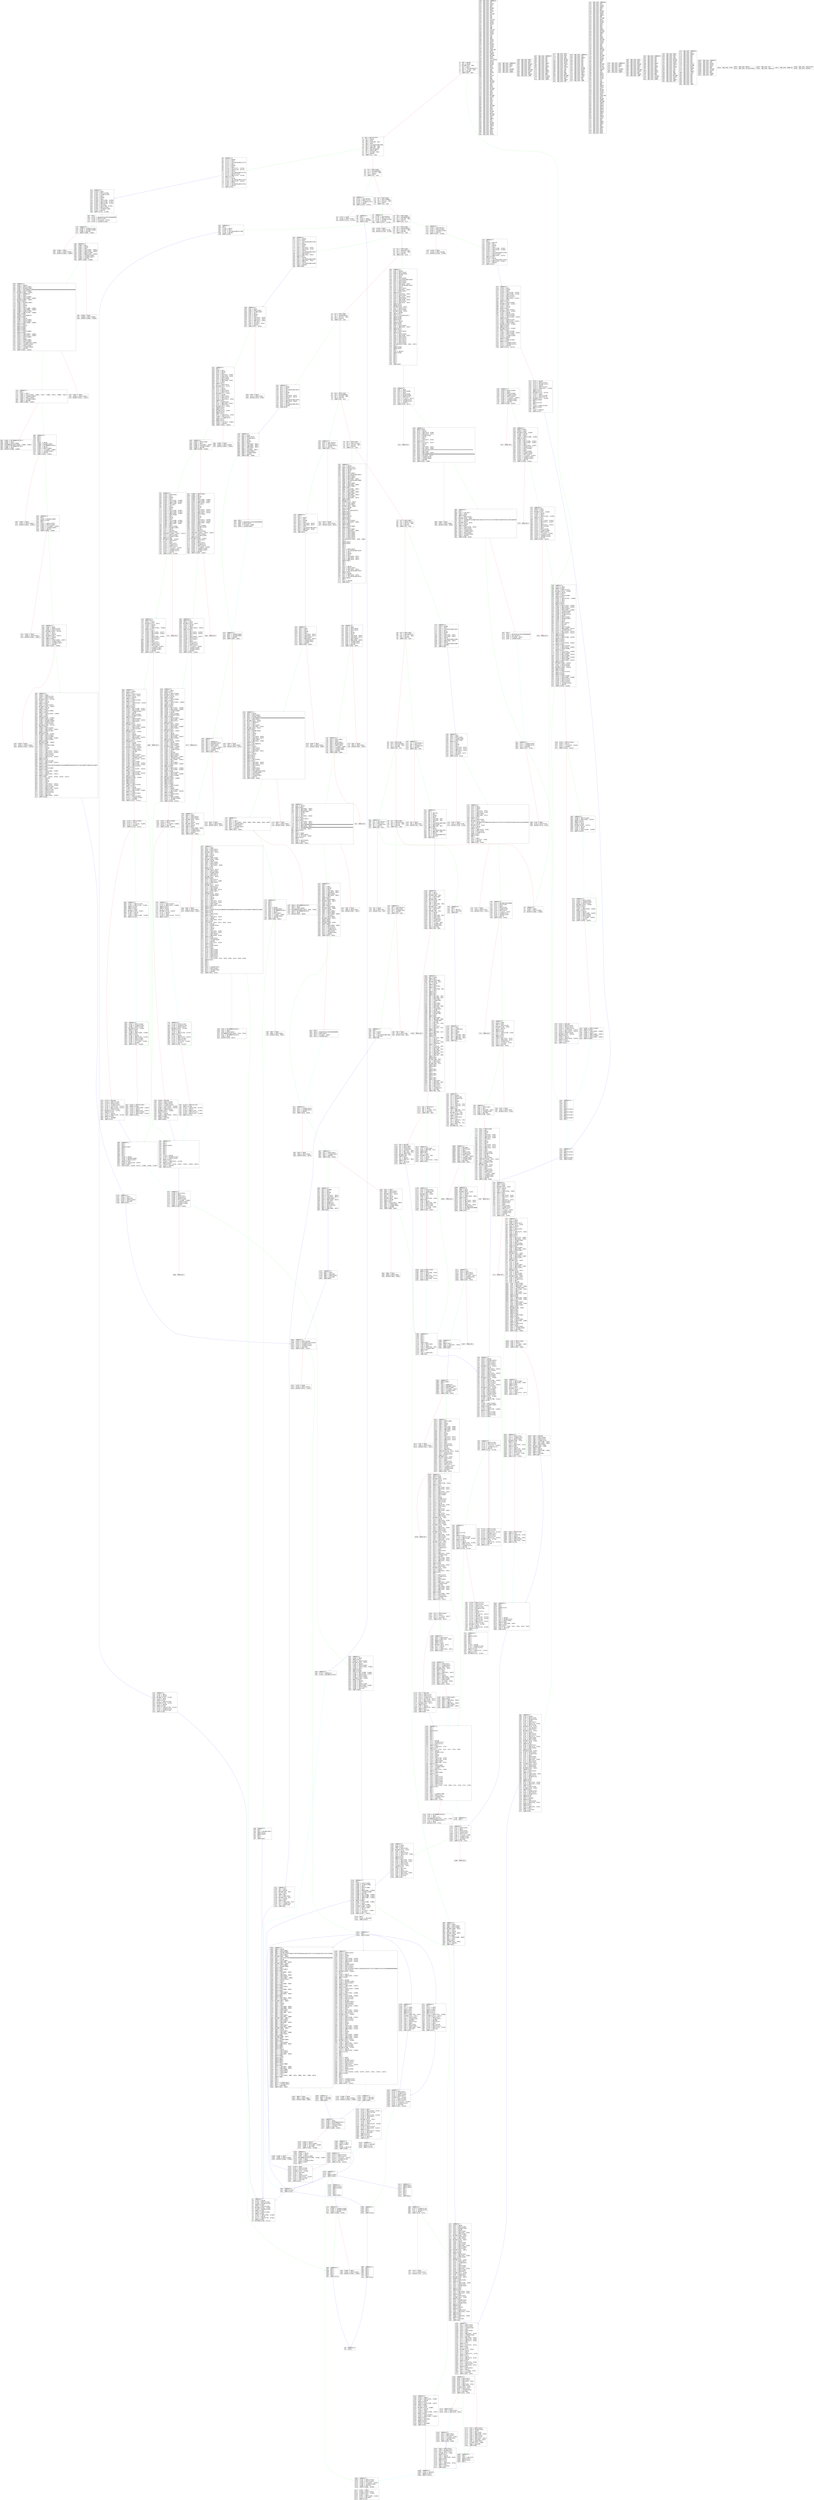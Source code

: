 digraph "graph.cfg.gv" {
	subgraph global {
		node [fontname=Courier fontsize=30.0 rank=same shape=box]
		block_0 [label="0: %00 = #0x80\l2: %01 = #0x40\l4: MSTORE(%01, %00)\l5: %02 = #0x4\l7: %03 = CALLDATASIZE()\l8: %04 = LT(%03, %02)\l9: %05 = #0xAB\lc: JUMPI(%05, %04)\l"]
		block_d [label="d: %06 = #0xFFFFFFFF\l12: %07 = #0xE0\l14: %08 = #0x2\l16: %09 = EXP(%08, %07)\l17: %0A = #0x0\l19: %0B = CALLDATALOAD(%0A)\l1a: %0C = DIV(%0B, %09)\l1b: %0D = AND(%0C, %06)\l1c: %0E = #0x1E2284ED\l21: %0F = DUP2(%0D)\l22: %10 = EQ(%0D, %0E)\l23: %11 = #0xB0\l26: JUMPI(%11, %10)\l"]
		block_27 [label="27: %12 = DUP1(%0D)\l28: %13 = #0x4ADAE0DA\l2d: %14 = EQ(%13, %0D)\l2e: %15 = #0xD2\l31: JUMPI(%15, %14)\l"]
		block_32 [label="32: %16 = DUP1(%0D)\l33: %17 = #0x77E00BCC\l38: %18 = EQ(%17, %0D)\l39: %19 = #0xF9\l3c: JUMPI(%19, %18)\l"]
		block_3d [label="3d: %1A = DUP1(%0D)\l3e: %1B = #0x98E0B39A\l43: %1C = EQ(%1B, %0D)\l44: %1D = #0x111\l47: JUMPI(%1D, %1C)\l"]
		block_48 [label="48: %1E = DUP1(%0D)\l49: %1F = #0x997805D4\l4e: %20 = EQ(%1F, %0D)\l4f: %21 = #0x1BE\l52: JUMPI(%21, %20)\l"]
		block_53 [label="53: %22 = DUP1(%0D)\l54: %23 = #0xA26E1186\l59: %24 = EQ(%23, %0D)\l5a: %25 = #0x1DE\l5d: JUMPI(%25, %24)\l"]
		block_5e [label="5e: %26 = DUP1(%0D)\l5f: %27 = #0xA6FB97D1\l64: %28 = EQ(%27, %0D)\l65: %29 = #0x22A\l68: JUMPI(%29, %28)\l"]
		block_69 [label="69: %2A = DUP1(%0D)\l6a: %2B = #0xAD2DE9B0\l6f: %2C = EQ(%2B, %0D)\l70: %2D = #0x244\l73: JUMPI(%2D, %2C)\l"]
		block_74 [label="74: %2E = DUP1(%0D)\l75: %2F = #0xCC2C5164\l7a: %30 = EQ(%2F, %0D)\l7b: %31 = #0x265\l7e: JUMPI(%31, %30)\l"]
		block_7f [label="7f: %32 = DUP1(%0D)\l80: %33 = #0xDC131545\l85: %34 = EQ(%33, %0D)\l86: %35 = #0x2C6\l89: JUMPI(%35, %34)\l"]
		block_8a [label="8a: %36 = DUP1(%0D)\l8b: %37 = #0xF56E81FA\l90: %38 = EQ(%37, %0D)\l91: %39 = #0x2E0\l94: JUMPI(%39, %38)\l"]
		block_95 [label="95: %3A = DUP1(%0D)\l96: %3B = #0xF851A440\l9b: %3C = EQ(%3B, %0D)\l9c: %3D = #0x30A\l9f: JUMPI(%3D, %3C)\l"]
		block_a0 [label="a0: %3E = DUP1(%0D)\la1: %3F = #0xFB7311B1\la6: %40 = EQ(%3F, %0D)\la7: %41 = #0x33B\laa: JUMPI(%41, %40)\l"]
		block_ab [label="ab: JUMPDEST()\lac: %19A0 = #0x0\lae: %19A1 = DUP1(%19A0)\laf: REVERT(%19A0, %19A0)\l"]
		block_b0 [label="b0: JUMPDEST()\lb1: %1772 = #0xD0\lb4: %1773 = #0x4\lb6: %1774 = CALLDATALOAD(%1773)\lb7: %1775 = #0x1\lb9: %1776 = #0xA0\lbb: %1777 = #0x2\lbd: %1778 = EXP(%1777, %1776)\lbe: %1779 = SUB(%1778, %1775)\lbf: %177A = #0x24\lc1: %177B = CALLDATALOAD(%177A)\lc2: %177C = DUP2(%1779)\lc3: %177D = AND(%1779, %177B)\lc4: SWAP1(%1779)\lc5: %177E = #0x44\lc7: %177F = CALLDATALOAD(%177E)\lc8: %1780 = AND(%177F, %1779)\lc9: %1781 = #0x64\lcb: %1782 = CALLDATALOAD(%1781)\lcc: %1783 = #0x353\lcf: JUMP(%1783)\l"]
		block_d0 [label="d0: JUMPDEST()\ld1: STOP()\l"]
		block_d2 [label="d2: JUMPDEST()\ld3: %175F = CALLVALUE()\ld4: %1760 = DUP1(%175F)\ld5: %1761 = ISZERO(%175F)\ld6: %1762 = #0xDE\ld9: JUMPI(%1762, %1761)\l"]
		block_da [label="da: %1763 = #0x0\ldc: %1764 = DUP1(%1763)\ldd: REVERT(%1763, %1763)\l"]
		block_de [label="de: JUMPDEST()\ldf: POP()\le0: %1765 = #0xE7\le3: %1766 = #0x4DD\le6: JUMP(%1766)\l"]
		block_e7 [label="e7: JUMPDEST()\le8: %1769 = #0x40\lea: %176A = DUP1(%1769)\leb: %176B = MLOAD(%1769)\lec: SWAP2(%1768)\led: %176C = DUP3(%176B)\lee: MSTORE(%176B, %1768)\lef: %176D = MLOAD(%1769)\lf0: SWAP1(%176B)\lf1: %176E = DUP2(%176D)\lf2: SWAP1(%176B)\lf3: %176F = SUB(%176B, %176D)\lf4: %1770 = #0x20\lf6: %1771 = ADD(%1770, %176F)\lf7: SWAP1(%176D)\lf8: RETURN(%176D, %1771)\l"]
		block_f9 [label="f9: JUMPDEST()\lfa: %1744 = CALLVALUE()\lfb: %1745 = DUP1(%1744)\lfc: %1746 = ISZERO(%1744)\lfd: %1747 = #0x105\l100: JUMPI(%1747, %1746)\l"]
		block_101 [label="101: %1748 = #0x0\l103: %1749 = DUP1(%1748)\l104: REVERT(%1748, %1748)\l"]
		block_105 [label="105: JUMPDEST()\l106: POP()\l107: %174A = #0xE7\l10a: %174B = #0x4\l10c: %174C = CALLDATALOAD(%174B)\l10d: %174D = #0x4E3\l110: JUMP(%174D)\l"]
		block_111 [label="111: JUMPDEST()\l112: %1544 = CALLVALUE()\l113: %1545 = DUP1(%1544)\l114: %1546 = ISZERO(%1544)\l115: %1547 = #0x11D\l118: JUMPI(%1547, %1546)\l"]
		block_119 [label="119: %1548 = #0x0\l11b: %1549 = DUP1(%1548)\l11c: REVERT(%1548, %1548)\l"]
		block_11d [label="11d: JUMPDEST()\l11e: POP()\l11f: %154A = #0x138\l122: %154B = #0x1\l124: %154C = #0xA0\l126: %154D = #0x2\l128: %154E = EXP(%154D, %154C)\l129: %154F = SUB(%154E, %154B)\l12a: %1550 = #0x4\l12c: %1551 = CALLDATALOAD(%1550)\l12d: %1552 = DUP2(%154F)\l12e: %1553 = AND(%154F, %1551)\l12f: SWAP1(%154F)\l130: %1554 = #0x24\l132: %1555 = CALLDATALOAD(%1554)\l133: %1556 = AND(%1555, %154F)\l134: %1557 = #0x4F5\l137: JUMP(%1557)\l"]
		block_138 [label="138: JUMPDEST()\l139: %16F4 = #0x40\l13b: %16F5 = MLOAD(%16F4)\l13c: %16F6 = DUP1(%16F5)\l13d: %16F7 = DUP5(%15E2)\l13e: %16F8 = DUP2(%16F5)\l13f: MSTORE(%16F5, %15E2)\l140: %16F9 = #0x20\l142: %16FA = ADD(%16F9, %16F5)\l143: %16FB = DUP1(%16FA)\l144: %16FC = #0x20\l146: %16FD = ADD(%16FC, %16FA)\l147: %16FE = DUP4(%1609)\l148: %16FF = DUP2(%16FD)\l149: MSTORE(%16FD, %1609)\l14a: %1700 = #0x20\l14c: %1701 = ADD(%1700, %16FD)\l14d: %1702 = DUP3(%16F5)\l14e: %1703 = DUP2(%1701)\l14f: %1704 = SUB(%1701, %16F5)\l150: %1705 = DUP3(%16FA)\l151: MSTORE(%16FA, %1704)\l152: %1706 = DUP5(%160E)\l153: %1707 = DUP2(%1701)\l154: %1708 = DUP2(%160E)\l155: %1709 = MLOAD(%160E)\l156: %170A = DUP2(%1701)\l157: MSTORE(%1701, %1709)\l158: %170B = #0x20\l15a: %170C = ADD(%170B, %1701)\l15b: SWAP2(%1701)\l15c: POP()\l15d: %170D = DUP1(%160E)\l15e: %170E = MLOAD(%160E)\l15f: SWAP1(%160E)\l160: %170F = #0x20\l162: %1710 = ADD(%170F, %160E)\l163: SWAP1(%170E)\l164: %1711 = DUP1(%170E)\l165: %1712 = DUP4(%170C)\l166: %1713 = DUP4(%1710)\l167: %1714 = #0x0\l"]
		block_169 [label="169: JUMPDEST()\l16a: %1715 = DUP4(%170E)\l16b: %1716 = DUP2(%1714)\l16c: %1717 = LT(%1714, %170E)\l16d: %1718 = ISZERO(%1717)\l16e: %1719 = #0x181\l171: JUMPI(%1719, %1718)\l"]
		block_172 [label="172: %171A = DUP2(%1710)\l173: %171B = DUP2(%1714)\l174: %171C = ADD(%1714, %1710)\l175: %171D = MLOAD(%171C)\l176: %171E = DUP4(%170C)\l177: %171F = DUP3(%1714)\l178: %1720 = ADD(%1714, %170C)\l179: MSTORE(%1720, %171D)\l17a: %1721 = #0x20\l17c: %1722 = ADD(%1721, %1714)\l17d: %1723 = #0x169\l180: JUMP(%1723)\l"]
		block_181 [label="181: JUMPDEST()\l182: POP()\l183: POP()\l184: POP()\l185: POP()\l186: SWAP1(%1710)\l187: POP()\l188: SWAP1(%170C)\l189: %1724 = DUP2(%170E)\l18a: %1725 = ADD(%170E, %170C)\l18b: SWAP1(%170E)\l18c: %1726 = #0x1F\l18e: %1727 = AND(%1726, %170E)\l18f: %1728 = DUP1(%1727)\l190: %1729 = ISZERO(%1727)\l191: %172A = #0x1AE\l194: JUMPI(%172A, %1729)\l"]
		block_195 [label="195: %172B = DUP1(%1727)\l196: %172C = DUP3(%1725)\l197: %172D = SUB(%1725, %1727)\l198: %172E = DUP1(%172D)\l199: %172F = MLOAD(%172D)\l19a: %1730 = #0x1\l19c: %1731 = DUP4(%1727)\l19d: %1732 = #0x20\l19f: %1733 = SUB(%1732, %1727)\l1a0: %1734 = #0x100\l1a3: %1735 = EXP(%1734, %1733)\l1a4: %1736 = SUB(%1735, %1730)\l1a5: %1737 = NOT(%1736)\l1a6: %1738 = AND(%1737, %172F)\l1a7: %1739 = DUP2(%172D)\l1a8: MSTORE(%172D, %1738)\l1a9: %173A = #0x20\l1ab: %173B = ADD(%173A, %172D)\l1ac: SWAP2(%1725)\l1ad: POP()\l"]
		block_1ae [label="1ae: JUMPDEST()\l1af: POP()\l1b0: SWAP5(%15E2)\l1b1: POP()\l1b2: POP()\l1b3: POP()\l1b4: POP()\l1b5: POP()\l1b6: %1740 = #0x40\l1b8: %1741 = MLOAD(%1740)\l1b9: %1742 = DUP1(%1741)\l1ba: SWAP2(%1725)\l1bb: %1743 = SUB(%1725, %1741)\l1bc: SWAP1(%1741)\l1bd: RETURN(%1741, %1743)\l"]
		block_1be [label="1be: JUMPDEST()\l1bf: %FCA = #0xD0\l1c2: %FCB = #0x4\l1c4: %FCC = CALLDATALOAD(%FCB)\l1c5: %FCD = #0x1\l1c7: %FCE = #0xA0\l1c9: %FCF = #0x2\l1cb: %FD0 = EXP(%FCF, %FCE)\l1cc: %FD1 = SUB(%FD0, %FCD)\l1cd: %FD2 = #0x24\l1cf: %FD3 = CALLDATALOAD(%FD2)\l1d0: %FD4 = DUP2(%FD1)\l1d1: %FD5 = AND(%FD1, %FD3)\l1d2: SWAP1(%FD1)\l1d3: %FD6 = #0x44\l1d5: %FD7 = CALLDATALOAD(%FD6)\l1d6: %FD8 = AND(%FD7, %FD1)\l1d7: %FD9 = #0x64\l1d9: %FDA = CALLDATALOAD(%FD9)\l1da: %FDB = #0x644\l1dd: JUMP(%FDB)\l"]
		block_1de [label="1de: JUMPDEST()\l1df: %E49 = #0x40\l1e1: %E4A = DUP1(%E49)\l1e2: %E4B = MLOAD(%E49)\l1e3: %E4C = #0x20\l1e5: %E4D = #0x4\l1e7: %E4E = DUP1(%E4D)\l1e8: %E4F = CALLDATALOAD(%E4D)\l1e9: %E50 = DUP1(%E4F)\l1ea: %E51 = DUP3(%E4D)\l1eb: %E52 = ADD(%E4D, %E4F)\l1ec: %E53 = CALLDATALOAD(%E52)\l1ed: %E54 = #0x1F\l1ef: %E55 = DUP2(%E53)\l1f0: %E56 = ADD(%E53, %E54)\l1f1: %E57 = DUP5(%E4C)\l1f2: SWAP1(%E56)\l1f3: %E58 = DIV(%E56, %E4C)\l1f4: %E59 = DUP5(%E4C)\l1f5: %E5A = MUL(%E4C, %E58)\l1f6: %E5B = DUP6(%E4B)\l1f7: %E5C = ADD(%E4B, %E5A)\l1f8: %E5D = DUP5(%E4C)\l1f9: %E5E = ADD(%E4C, %E5C)\l1fa: SWAP1(%E53)\l1fb: SWAP6(%E49)\l1fc: MSTORE(%E49, %E5E)\l1fd: %E5F = DUP5(%E53)\l1fe: %E60 = DUP5(%E4B)\l1ff: MSTORE(%E4B, %E53)\l200: %E61 = #0xD0\l203: SWAP5(%E53)\l204: %E62 = CALLDATASIZE()\l205: SWAP5(%E4B)\l206: SWAP3(%E4D)\l207: SWAP4(%E4C)\l208: %E63 = #0x24\l20a: SWAP4(%E4B)\l20b: SWAP3(%E4F)\l20c: %E64 = DUP5(%E63)\l20d: %E65 = ADD(%E63, %E4F)\l20e: SWAP2(%E53)\l20f: SWAP1(%E4C)\l210: %E66 = DUP2(%E53)\l211: SWAP1(%E4C)\l212: %E67 = DUP5(%E4B)\l213: %E68 = ADD(%E4B, %E4C)\l214: %E69 = DUP4(%E65)\l215: %E6A = DUP3(%E53)\l216: %E6B = DUP1(%E53)\l217: %E6C = DUP3(%E65)\l218: %E6D = DUP5(%E68)\l219: CALLDATACOPY(%E68, %E65, %E53)\l21a: POP()\l21b: SWAP5(%E4B)\l21c: SWAP8(%E62)\l21d: POP()\l21e: %E6E = #0x913\l221: SWAP7(%E4D)\l222: POP()\l223: POP()\l224: POP()\l225: POP()\l226: POP()\l227: POP()\l228: POP()\l229: JUMP(%E6E)\l"]
		block_22a [label="22a: JUMPDEST()\l22b: %D71 = #0xD0\l22e: %D72 = #0x4\l230: %D73 = CALLDATALOAD(%D72)\l231: %D74 = #0x1\l233: %D75 = #0xA0\l235: %D76 = #0x2\l237: %D77 = EXP(%D76, %D75)\l238: %D78 = SUB(%D77, %D74)\l239: %D79 = #0x24\l23b: %D7A = CALLDATALOAD(%D79)\l23c: %D7B = AND(%D7A, %D78)\l23d: %D7C = #0x44\l23f: %D7D = CALLDATALOAD(%D7C)\l240: %D7E = #0xAF8\l243: JUMP(%D7E)\l"]
		block_244 [label="244: JUMPDEST()\l245: %D10 = CALLVALUE()\l246: %D11 = DUP1(%D10)\l247: %D12 = ISZERO(%D10)\l248: %D13 = #0x250\l24b: JUMPI(%D13, %D12)\l"]
		block_24c [label="24c: %D14 = #0x0\l24e: %D15 = DUP1(%D14)\l24f: REVERT(%D14, %D14)\l"]
		block_250 [label="250: JUMPDEST()\l251: POP()\l252: %D16 = #0xE7\l255: %D17 = #0x1\l257: %D18 = #0xA0\l259: %D19 = #0x2\l25b: %D1A = EXP(%D19, %D18)\l25c: %D1B = SUB(%D1A, %D17)\l25d: %D1C = #0x4\l25f: %D1D = CALLDATALOAD(%D1C)\l260: %D1E = AND(%D1D, %D1B)\l261: %D1F = #0xBE6\l264: JUMP(%D1F)\l"]
		block_265 [label="265: JUMPDEST()\l266: %7FF = #0x40\l268: %800 = DUP1(%7FF)\l269: %801 = MLOAD(%7FF)\l26a: %802 = #0x20\l26c: %803 = #0x4\l26e: %804 = DUP1(%803)\l26f: %805 = CALLDATALOAD(%803)\l270: %806 = DUP1(%805)\l271: %807 = DUP3(%803)\l272: %808 = ADD(%803, %805)\l273: %809 = CALLDATALOAD(%808)\l274: %80A = #0x1F\l276: %80B = DUP2(%809)\l277: %80C = ADD(%809, %80A)\l278: %80D = DUP5(%802)\l279: SWAP1(%80C)\l27a: %80E = DIV(%80C, %802)\l27b: %80F = DUP5(%802)\l27c: %810 = MUL(%802, %80E)\l27d: %811 = DUP6(%801)\l27e: %812 = ADD(%801, %810)\l27f: %813 = DUP5(%802)\l280: %814 = ADD(%802, %812)\l281: SWAP1(%809)\l282: SWAP6(%7FF)\l283: MSTORE(%7FF, %814)\l284: %815 = DUP5(%809)\l285: %816 = DUP5(%801)\l286: MSTORE(%801, %809)\l287: %817 = #0xD0\l28a: SWAP5(%809)\l28b: %818 = CALLDATASIZE()\l28c: SWAP5(%801)\l28d: SWAP3(%803)\l28e: SWAP4(%802)\l28f: %819 = #0x24\l291: SWAP4(%801)\l292: SWAP3(%805)\l293: %81A = DUP5(%819)\l294: %81B = ADD(%819, %805)\l295: SWAP2(%809)\l296: SWAP1(%802)\l297: %81C = DUP2(%809)\l298: SWAP1(%802)\l299: %81D = DUP5(%801)\l29a: %81E = ADD(%801, %802)\l29b: %81F = DUP4(%81B)\l29c: %820 = DUP3(%809)\l29d: %821 = DUP1(%809)\l29e: %822 = DUP3(%81B)\l29f: %823 = DUP5(%81E)\l2a0: CALLDATACOPY(%81E, %81B, %809)\l2a1: POP()\l2a2: SWAP5(%801)\l2a3: SWAP8(%818)\l2a4: POP()\l2a5: POP()\l2a6: POP()\l2a7: %824 = DUP4(%819)\l2a8: %825 = CALLDATALOAD(%819)\l2a9: %826 = #0x1\l2ab: %827 = #0xA0\l2ad: %828 = #0x2\l2af: %829 = EXP(%828, %827)\l2b0: %82A = SUB(%829, %826)\l2b1: %82B = AND(%82A, %825)\l2b2: SWAP5(%803)\l2b3: POP()\l2b4: POP()\l2b5: POP()\l2b6: %82C = #0x20\l2b8: %82D = DUP3(%819)\l2b9: %82E = ADD(%819, %82C)\l2ba: %82F = CALLDATALOAD(%82E)\l2bb: SWAP2(%819)\l2bc: %830 = #0x40\l2be: %831 = ADD(%830, %819)\l2bf: %832 = CALLDATALOAD(%831)\l2c0: SWAP1(%81B)\l2c1: POP()\l2c2: %833 = #0xC90\l2c5: JUMP(%833)\l"]
		block_2c6 [label="2c6: JUMPDEST()\l2c7: %200 = #0xD0\l2ca: %201 = #0x4\l2cc: %202 = CALLDATALOAD(%201)\l2cd: %203 = #0x1\l2cf: %204 = #0xA0\l2d1: %205 = #0x2\l2d3: %206 = EXP(%205, %204)\l2d4: %207 = SUB(%206, %203)\l2d5: %208 = #0x24\l2d7: %209 = CALLDATALOAD(%208)\l2d8: %20A = AND(%209, %207)\l2d9: %20B = #0x44\l2db: %20C = CALLDATALOAD(%20B)\l2dc: %20D = #0xED9\l2df: JUMP(%20D)\l"]
		block_2e0 [label="2e0: JUMPDEST()\l2e1: %7F = CALLVALUE()\l2e2: %80 = DUP1(%7F)\l2e3: %81 = ISZERO(%7F)\l2e4: %82 = #0x2EC\l2e7: JUMPI(%82, %81)\l"]
		block_2e8 [label="2e8: %83 = #0x0\l2ea: %84 = DUP1(%83)\l2eb: REVERT(%83, %83)\l"]
		block_2ec [label="2ec: JUMPDEST()\l2ed: POP()\l2ee: %85 = #0x138\l2f1: %86 = #0x1\l2f3: %87 = #0xA0\l2f5: %88 = #0x2\l2f7: %89 = EXP(%88, %87)\l2f8: %8A = SUB(%89, %86)\l2f9: %8B = #0x4\l2fb: %8C = CALLDATALOAD(%8B)\l2fc: %8D = DUP2(%8A)\l2fd: %8E = AND(%8A, %8C)\l2fe: SWAP1(%8A)\l2ff: %8F = #0x24\l301: %90 = CALLDATALOAD(%8F)\l302: %91 = AND(%90, %8A)\l303: %92 = #0x44\l305: %93 = CALLDATALOAD(%92)\l306: %94 = #0x1243\l309: JUMP(%94)\l"]
		block_30a [label="30a: JUMPDEST()\l30b: %5F = CALLVALUE()\l30c: %60 = DUP1(%5F)\l30d: %61 = ISZERO(%5F)\l30e: %62 = #0x316\l311: JUMPI(%62, %61)\l"]
		block_312 [label="312: %63 = #0x0\l314: %64 = DUP1(%63)\l315: REVERT(%63, %63)\l"]
		block_316 [label="316: JUMPDEST()\l317: POP()\l318: %65 = #0x31F\l31b: %66 = #0x131D\l31e: JUMP(%66)\l"]
		block_31f [label="31f: JUMPDEST()\l320: %70 = #0x40\l322: %71 = DUP1(%70)\l323: %72 = MLOAD(%70)\l324: %73 = #0x1\l326: %74 = #0xA0\l328: %75 = #0x2\l32a: %76 = EXP(%75, %74)\l32b: %77 = SUB(%76, %73)\l32c: SWAP1(%72)\l32d: SWAP3(%6E)\l32e: %78 = AND(%6E, %77)\l32f: %79 = DUP3(%72)\l330: MSTORE(%72, %78)\l331: %7A = MLOAD(%70)\l332: SWAP1(%72)\l333: %7B = DUP2(%7A)\l334: SWAP1(%72)\l335: %7C = SUB(%72, %7A)\l336: %7D = #0x20\l338: %7E = ADD(%7D, %7C)\l339: SWAP1(%7A)\l33a: RETURN(%7A, %7E)\l"]
		block_33b [label="33b: JUMPDEST()\l33c: %44 = CALLVALUE()\l33d: %45 = DUP1(%44)\l33e: %46 = ISZERO(%44)\l33f: %47 = #0x347\l342: JUMPI(%47, %46)\l"]
		block_343 [label="343: %48 = #0x0\l345: %49 = DUP1(%48)\l346: REVERT(%48, %48)\l"]
		block_347 [label="347: JUMPDEST()\l348: POP()\l349: %4A = #0xE7\l34c: %4B = #0x4\l34e: %4C = CALLDATALOAD(%4B)\l34f: %4D = #0x132C\l352: JUMP(%4D)\l"]
		block_353 [label="353: JUMPDEST()\l354: %1784 = #0x0\l356: %1785 = DUP1(%1784)\l357: %1786 = SLOAD(%1784)\l358: %1787 = #0x1\l35a: %1788 = #0xA0\l35c: %1789 = #0x2\l35e: %178A = EXP(%1789, %1788)\l35f: %178B = SUB(%178A, %1787)\l360: %178C = AND(%178B, %1786)\l361: %178D = CALLER()\l362: %178E = EQ(%178D, %178C)\l363: %178F = DUP1(%178E)\l364: %1790 = ISZERO(%178E)\l365: %1791 = #0x379\l368: JUMPI(%1791, %1790)\l"]
		block_369 [label="369: POP()\l36a: %1792 = #0x84595161401484A000000\l376: %1793 = DUP3(%1782)\l377: %1794 = GT(%1782, %1792)\l378: %1795 = ISZERO(%1794)\l"]
		block_379 [label="379: JUMPDEST()\l37a: %189B = ISZERO(%178E)\l37b: %189C = ISZERO(%189B)\l37c: %189D = #0x384\l37f: JUMPI(%189D, %189C)\l"]
		block_380 [label="380: %189E = #0x0\l382: %189F = DUP1(%189E)\l383: REVERT(%189E, %189E)\l"]
		block_384 [label="384: JUMPDEST()\l385: %18A0 = #0x1\l387: %18A1 = #0xA0\l389: %18A2 = #0x2\l38b: %18A3 = EXP(%18A2, %18A1)\l38c: %18A4 = SUB(%18A3, %18A0)\l38d: %18A5 = DUP4(%1780)\l38e: %18A6 = AND(%1780, %18A4)\l38f: %18A7 = ISZERO(%18A6)\l390: %18A8 = ISZERO(%18A7)\l391: %18A9 = #0x399\l394: JUMPI(%18A9, %18A8)\l"]
		block_395 [label="395: %18AA = #0x0\l397: %18AB = DUP1(%18AA)\l398: REVERT(%18AA, %18AA)\l"]
		block_399 [label="399: JUMPDEST()\l39a: %18AC = #0x40\l39c: %18AD = DUP1(%18AC)\l39d: %18AE = MLOAD(%18AC)\l39e: %18AF = #0x70A0823100000000000000000000000000000000000000000000000000000000\l3bf: %18B0 = DUP2(%18AE)\l3c0: MSTORE(%18AE, %18AF)\l3c1: %18B1 = ADDRESS()\l3c2: %18B2 = #0x4\l3c4: %18B3 = DUP3(%18AE)\l3c5: %18B4 = ADD(%18AE, %18B2)\l3c6: MSTORE(%18B4, %18B1)\l3c7: SWAP1(%18AC)\l3c8: %18B5 = MLOAD(%18AC)\l3c9: %18B6 = #0x1\l3cb: %18B7 = #0xA0\l3cd: %18B8 = #0x2\l3cf: %18B9 = EXP(%18B8, %18B7)\l3d0: %18BA = SUB(%18B9, %18B6)\l3d1: %18BB = DUP6(%1780)\l3d2: %18BC = AND(%1780, %18BA)\l3d3: SWAP2(%18AE)\l3d4: %18BD = #0x70A08231\l3d9: SWAP2(%18B5)\l3da: %18BE = #0x24\l3dc: %18BF = DUP1(%18BE)\l3dd: %18C0 = DUP4(%18AE)\l3de: %18C1 = ADD(%18AE, %18BE)\l3df: SWAP3(%18AE)\l3e0: %18C2 = #0x20\l3e2: SWAP3(%18B5)\l3e3: SWAP2(%18BE)\l3e4: SWAP1(%18AE)\l3e5: %18C3 = DUP3(%18B5)\l3e6: SWAP1(%18AE)\l3e7: %18C4 = SUB(%18AE, %18B5)\l3e8: %18C5 = ADD(%18C4, %18BE)\l3e9: %18C6 = DUP2(%18B5)\l3ea: %18C7 = #0x0\l3ec: %18C8 = DUP8(%18BC)\l3ed: %18C9 = DUP1(%18BC)\l3ee: %18CA = EXTCODESIZE(%18BC)\l3ef: %18CB = ISZERO(%18CA)\l3f0: %18CC = DUP1(%18CB)\l3f1: %18CD = ISZERO(%18CB)\l3f2: %18CE = #0x3FA\l3f5: JUMPI(%18CE, %18CD)\l"]
		block_3f6 [label="3f6: %18CF = #0x0\l3f8: %18D0 = DUP1(%18CF)\l3f9: REVERT(%18CF, %18CF)\l"]
		block_3fa [label="3fa: JUMPDEST()\l3fb: POP()\l3fc: %18D1 = GAS()\l3fd: %18D2 = CALL(%18D1, %18BC, %18C7, %18B5, %18C5, %18B5, %18C2)\l3fe: %18D3 = ISZERO(%18D2)\l3ff: %18D4 = DUP1(%18D3)\l400: %18D5 = ISZERO(%18D3)\l401: %18D6 = #0x40E\l404: JUMPI(%18D6, %18D5)\l"]
		block_405 [label="405: %18D7 = RETURNDATASIZE()\l406: %18D8 = #0x0\l408: %18D9 = DUP1(%18D8)\l409: RETURNDATACOPY(%18D8, %18D8, %18D7)\l40a: %18DA = RETURNDATASIZE()\l40b: %18DB = #0x0\l40d: REVERT(%18DB, %18DA)\l"]
		block_40e [label="40e: JUMPDEST()\l40f: POP()\l410: POP()\l411: POP()\l412: POP()\l413: %18DC = #0x40\l415: %18DD = MLOAD(%18DC)\l416: %18DE = RETURNDATASIZE()\l417: %18DF = #0x20\l419: %18E0 = DUP2(%18DE)\l41a: %18E1 = LT(%18DE, %18DF)\l41b: %18E2 = ISZERO(%18E1)\l41c: %18E3 = #0x424\l41f: JUMPI(%18E3, %18E2)\l"]
		block_420 [label="420: %18E4 = #0x0\l422: %18E5 = DUP1(%18E4)\l423: REVERT(%18E4, %18E4)\l"]
		block_424 [label="424: JUMPDEST()\l425: POP()\l426: %18E6 = MLOAD(%18DD)\l427: SWAP1(%1784)\l428: POP()\l429: %18E7 = DUP2(%1782)\l42a: %18E8 = DUP2(%18E6)\l42b: %18E9 = LT(%18E6, %1782)\l42c: %18EA = ISZERO(%18E9)\l42d: %18EB = #0x435\l430: JUMPI(%18EB, %18EA)\l"]
		block_431 [label="431: %18EC = #0x0\l433: %18ED = DUP1(%18EC)\l434: REVERT(%18EC, %18EC)\l"]
		block_435 [label="435: JUMPDEST()\l436: %18EE = #0x0\l438: %18EF = DUP6(%1774)\l439: %18F0 = DUP2(%18EE)\l43a: MSTORE(%18EE, %1774)\l43b: %18F1 = #0x3\l43d: %18F2 = #0x20\l43f: MSTORE(%18F2, %18F1)\l440: %18F3 = #0x40\l442: SWAP1(%18EE)\l443: %18F4 = SHA3(%18EE, %18F3)\l444: %18F5 = SLOAD(%18F4)\l445: %18F6 = ISZERO(%18F5)\l446: %18F7 = #0x44E\l449: JUMPI(%18F7, %18F6)\l"]
		block_44a [label="44a: %18F8 = #0x0\l44c: %18F9 = DUP1(%18F8)\l44d: REVERT(%18F8, %18F8)\l"]
		block_44e [label="44e: JUMPDEST()\l44f: %18FA = #0x0\l451: %18FB = DUP6(%1774)\l452: %18FC = DUP2(%18FA)\l453: MSTORE(%18FA, %1774)\l454: %18FD = #0x3\l456: %18FE = #0x20\l458: SWAP1(%18FD)\l459: %18FF = DUP2(%18FE)\l45a: MSTORE(%18FE, %18FD)\l45b: %1900 = #0x40\l45d: SWAP2(%18FA)\l45e: %1901 = DUP3(%1900)\l45f: SWAP1(%18FA)\l460: %1902 = SHA3(%18FA, %1900)\l461: %1903 = #0x1\l463: SWAP1(%1902)\l464: SSTORE(%1902, %1903)\l465: %1904 = DUP2(%1900)\l466: %1905 = MLOAD(%1900)\l467: %1906 = DUP8(%1774)\l468: %1907 = DUP2(%1905)\l469: MSTORE(%1905, %1774)\l46a: SWAP1(%18FE)\l46b: %1908 = DUP2(%1905)\l46c: %1909 = ADD(%1905, %18FE)\l46d: %190A = DUP5(%1782)\l46e: SWAP1(%1909)\l46f: MSTORE(%1909, %1782)\l470: %190B = DUP1(%1905)\l471: %190C = DUP3(%1900)\l472: %190D = ADD(%1900, %1905)\l473: %190E = DUP4(%18E6)\l474: SWAP1(%190D)\l475: MSTORE(%190D, %18E6)\l476: SWAP1(%1900)\l477: %190F = MLOAD(%1900)\l478: %1910 = #0x1\l47a: %1911 = #0xA0\l47c: %1912 = #0x2\l47e: %1913 = EXP(%1912, %1911)\l47f: %1914 = SUB(%1913, %1910)\l480: %1915 = DUP1(%1914)\l481: %1916 = DUP8(%177D)\l482: %1917 = AND(%177D, %1914)\l483: SWAP3(%1905)\l484: SWAP1(%1914)\l485: %1918 = DUP7(%1780)\l486: %1919 = AND(%1780, %1914)\l487: SWAP2(%190F)\l488: %191A = #0x83FA319E3DCAB86AF4165864BB9E9E884168247533A1E4ABF5520B5F0321A0FE\l4a9: SWAP2(%1905)\l4aa: %191B = DUP2(%190F)\l4ab: SWAP1(%1905)\l4ac: %191C = SUB(%1905, %190F)\l4ad: %191D = #0x60\l4af: %191E = ADD(%191D, %191C)\l4b0: SWAP1(%190F)\l4b1: LOG3(%190F, %191E, %191A, %1919, %1917)\l4b2: %191F = #0x4CB\l4b5: %1920 = #0x1\l4b7: %1921 = #0xA0\l4b9: %1922 = #0x2\l4bb: %1923 = EXP(%1922, %1921)\l4bc: %1924 = SUB(%1923, %1920)\l4bd: %1925 = DUP5(%1780)\l4be: %1926 = AND(%1780, %1924)\l4bf: %1927 = DUP6(%177D)\l4c0: %1928 = DUP5(%1782)\l4c1: %1929 = #0xFFFFFFFF\l4c6: %192A = #0x133E\l4c9: %192B = AND(%192A, %1929)\l4ca: JUMP(%192B)\l"]
		block_4cb [label="4cb: JUMPDEST()\l4cc: %199B = ISZERO(%1999)\l4cd: %199C = ISZERO(%199B)\l4ce: %199D = #0x4D6\l4d1: JUMPI(%199D, %199C)\l"]
		block_4d2 [label="4d2: %199E = #0x0\l4d4: %199F = DUP1(%199E)\l4d5: REVERT(%199E, %199E)\l"]
		block_4d6 [label="4d6: JUMPDEST()\l4d7: POP()\l4d8: POP()\l4d9: POP()\l4da: POP()\l4db: POP()\l4dc: JUMP(%1772)\l"]
		block_4dd [label="4dd: JUMPDEST()\l4de: %1767 = ADDRESS()\l4df: %1768 = BALANCE(%1767)\l"]
		block_4e0 [label="4e0: JUMPDEST()\l4e1: SWAP1(%1765)\l4e2: JUMP(%1765)\l"]
		block_4e3 [label="4e3: JUMPDEST()\l4e4: %174E = #0x3\l4e6: %174F = #0x20\l4e8: MSTORE(%174F, %174E)\l4e9: %1750 = #0x0\l4eb: SWAP1(%174C)\l4ec: %1751 = DUP2(%1750)\l4ed: MSTORE(%1750, %174C)\l4ee: %1752 = #0x40\l4f0: SWAP1(%1750)\l4f1: %1753 = SHA3(%1750, %1752)\l4f2: %1754 = SLOAD(%1753)\l4f3: %1755 = DUP2(%174A)\l4f4: JUMP(%174A)\l"]
		block_4f5 [label="4f5: JUMPDEST()\l4f6: %1558 = #0x1\l4f8: %1559 = #0xA0\l4fa: %155A = #0x2\l4fc: %155B = EXP(%155A, %1559)\l4fd: %155C = SUB(%155B, %1558)\l4fe: %155D = DUP1(%155C)\l4ff: %155E = DUP4(%1553)\l500: %155F = AND(%1553, %155C)\l501: %1560 = #0x0\l503: SWAP1(%155F)\l504: %1561 = DUP2(%1560)\l505: MSTORE(%1560, %155F)\l506: %1562 = #0x1\l508: %1563 = #0x20\l50a: SWAP1(%1562)\l50b: %1564 = DUP2(%1563)\l50c: MSTORE(%1563, %1562)\l50d: %1565 = #0x40\l50f: %1566 = DUP1(%1565)\l510: %1567 = DUP4(%1560)\l511: %1568 = SHA3(%1560, %1565)\l512: SWAP4(%155C)\l513: %1569 = DUP6(%1556)\l514: %156A = AND(%1556, %155C)\l515: %156B = DUP4(%1560)\l516: MSTORE(%1560, %156A)\l517: SWAP3(%1568)\l518: SWAP1(%1563)\l519: MSTORE(%1563, %1568)\l51a: SWAP1(%1565)\l51b: %156C = DUP2(%1560)\l51c: %156D = SHA3(%1560, %1565)\l51d: %156E = DUP1(%156D)\l51e: %156F = SLOAD(%156D)\l51f: %1570 = #0x60\l521: SWAP2(%156D)\l522: %1571 = DUP4(%1560)\l523: SWAP2(%156F)\l524: %1572 = ISZERO(%156F)\l525: %1573 = ISZERO(%1572)\l526: %1574 = #0x545\l529: JUMPI(%1574, %1573)\l"]
		block_52a [label="52a: %1575 = #0x40\l52c: %1576 = DUP1(%1575)\l52d: %1577 = MLOAD(%1575)\l52e: %1578 = #0x20\l530: %1579 = DUP2(%1577)\l531: %157A = ADD(%1577, %1578)\l532: SWAP1(%1577)\l533: SWAP2(%1575)\l534: MSTORE(%1575, %157A)\l535: %157B = #0x0\l537: %157C = DUP1(%157B)\l538: %157D = DUP3(%1577)\l539: MSTORE(%1577, %157B)\l53a: SWAP5(%1560)\l53b: POP()\l53c: SWAP3(%1570)\l53d: POP()\l53e: %157E = DUP4(%157B)\l53f: SWAP2(%1560)\l540: POP()\l541: %157F = #0x63C\l544: JUMP(%157F)\l"]
		block_545 [label="545: JUMPDEST()\l546: %15D0 = DUP1(%156D)\l547: %15D1 = #0x0\l549: %15D2 = DUP2(%156D)\l54a: %15D3 = SLOAD(%156D)\l54b: %15D4 = DUP2(%15D1)\l54c: %15D5 = LT(%15D1, %15D3)\l54d: %15D6 = ISZERO(%15D5)\l54e: %15D7 = ISZERO(%15D6)\l54f: %15D8 = #0x554\l552: JUMPI(%15D8, %15D7)\l"]
		block_553 [label="553: INVALID()\l"]
		block_554 [label="554: JUMPDEST()\l555: SWAP1(%156D)\l556: %15D9 = #0x0\l558: MSTORE(%15D9, %156D)\l559: %15DA = #0x20\l55b: %15DB = #0x0\l55d: %15DC = SHA3(%15DB, %15DA)\l55e: SWAP1(%15D1)\l55f: %15DD = #0x3\l561: %15DE = MUL(%15DD, %15D1)\l562: %15DF = ADD(%15DE, %15DC)\l563: %15E0 = #0x0\l565: %15E1 = ADD(%15E0, %15DF)\l566: %15E2 = SLOAD(%15E1)\l567: %15E3 = DUP2(%156D)\l568: %15E4 = #0x0\l56a: %15E5 = DUP2(%156D)\l56b: %15E6 = SLOAD(%156D)\l56c: %15E7 = DUP2(%15E4)\l56d: %15E8 = LT(%15E4, %15E6)\l56e: %15E9 = ISZERO(%15E8)\l56f: %15EA = ISZERO(%15E9)\l570: %15EB = #0x575\l573: JUMPI(%15EB, %15EA)\l"]
		block_574 [label="574: INVALID()\l"]
		block_575 [label="575: JUMPDEST()\l576: SWAP1(%156D)\l577: %15EC = #0x0\l579: MSTORE(%15EC, %156D)\l57a: %15ED = #0x20\l57c: %15EE = #0x0\l57e: %15EF = SHA3(%15EE, %15ED)\l57f: SWAP1(%15E4)\l580: %15F0 = #0x3\l582: %15F1 = MUL(%15F0, %15E4)\l583: %15F2 = ADD(%15F1, %15EF)\l584: %15F3 = #0x1\l586: %15F4 = ADD(%15F3, %15F2)\l587: %15F5 = DUP3(%156D)\l588: %15F6 = #0x0\l58a: %15F7 = DUP2(%156D)\l58b: %15F8 = SLOAD(%156D)\l58c: %15F9 = DUP2(%15F6)\l58d: %15FA = LT(%15F6, %15F8)\l58e: %15FB = ISZERO(%15FA)\l58f: %15FC = ISZERO(%15FB)\l590: %15FD = #0x595\l593: JUMPI(%15FD, %15FC)\l"]
		block_594 [label="594: INVALID()\l"]
		block_595 [label="595: JUMPDEST()\l596: %15FE = #0x0\l598: SWAP2(%156D)\l599: %15FF = DUP3(%15FE)\l59a: MSTORE(%15FE, %156D)\l59b: %1600 = #0x20\l59d: SWAP2(%15FE)\l59e: %1601 = DUP3(%1600)\l59f: SWAP1(%15FE)\l5a0: %1602 = SHA3(%15FE, %1600)\l5a1: %1603 = #0x2\l5a3: %1604 = #0x3\l5a5: SWAP1(%1603)\l5a6: SWAP3(%15F6)\l5a7: %1605 = MUL(%15F6, %1604)\l5a8: %1606 = ADD(%1605, %1602)\l5a9: %1607 = DUP2(%1603)\l5aa: %1608 = ADD(%1603, %1606)\l5ab: %1609 = SLOAD(%1608)\l5ac: %160A = DUP4(%15F4)\l5ad: %160B = SLOAD(%15F4)\l5ae: %160C = #0x40\l5b0: %160D = DUP1(%160C)\l5b1: %160E = MLOAD(%160C)\l5b2: %160F = #0x1F\l5b4: %1610 = #0x0\l5b6: %1611 = NOT(%1610)\l5b7: %1612 = #0x100\l5ba: %1613 = #0x1\l5bc: %1614 = DUP7(%160B)\l5bd: %1615 = AND(%160B, %1613)\l5be: %1616 = ISZERO(%1615)\l5bf: %1617 = MUL(%1616, %1612)\l5c0: %1618 = ADD(%1617, %1611)\l5c1: SWAP1(%160F)\l5c2: SWAP4(%160B)\l5c3: %1619 = AND(%160B, %1618)\l5c4: SWAP5(%1603)\l5c5: SWAP1(%160E)\l5c6: SWAP5(%1619)\l5c7: %161A = DIV(%1619, %1603)\l5c8: SWAP2(%160F)\l5c9: %161B = DUP3(%161A)\l5ca: %161C = ADD(%161A, %160F)\l5cb: %161D = DUP6(%1600)\l5cc: SWAP1(%161C)\l5cd: %161E = DIV(%161C, %1600)\l5ce: %161F = DUP6(%1600)\l5cf: %1620 = MUL(%1600, %161E)\l5d0: %1621 = DUP5(%160E)\l5d1: %1622 = ADD(%160E, %1620)\l5d2: %1623 = DUP6(%1600)\l5d3: %1624 = ADD(%1600, %1622)\l5d4: SWAP1(%160C)\l5d5: MSTORE(%160C, %1624)\l5d6: %1625 = DUP1(%161A)\l5d7: %1626 = DUP4(%160E)\l5d8: MSTORE(%160E, %161A)\l5d9: SWAP1(%1609)\l5da: SWAP3(%1600)\l5db: %1627 = DUP5(%15F4)\l5dc: SWAP2(%161A)\l5dd: SWAP1(%1600)\l5de: %1628 = DUP4(%160E)\l5df: %1629 = ADD(%160E, %1600)\l5e0: %162A = DUP3(%15F4)\l5e1: %162B = DUP3(%161A)\l5e2: %162C = DUP1(%161A)\l5e3: %162D = ISZERO(%161A)\l5e4: %162E = #0x62E\l5e7: JUMPI(%162E, %162D)\l"]
		block_5e8 [label="5e8: %162F = DUP1(%161A)\l5e9: %1630 = #0x1F\l5eb: %1631 = LT(%1630, %161A)\l5ec: %1632 = #0x603\l5ef: JUMPI(%1632, %1631)\l"]
		block_5f0 [label="5f0: %1633 = #0x100\l5f3: %1634 = DUP1(%1633)\l5f4: %1635 = DUP4(%15F4)\l5f5: %1636 = SLOAD(%15F4)\l5f6: %1637 = DIV(%1636, %1633)\l5f7: %1638 = MUL(%1637, %1633)\l5f8: %1639 = DUP4(%1629)\l5f9: MSTORE(%1629, %1638)\l5fa: SWAP2(%1629)\l5fb: %163A = #0x20\l5fd: %163B = ADD(%163A, %1629)\l5fe: SWAP2(%161A)\l5ff: %163C = #0x62E\l602: JUMP(%163C)\l"]
		block_603 [label="603: JUMPDEST()\l604: %168D = DUP3(%1629)\l605: %168E = ADD(%1629, %161A)\l606: SWAP2(%1629)\l607: SWAP1(%15F4)\l608: %168F = #0x0\l60a: MSTORE(%168F, %15F4)\l60b: %1690 = #0x20\l60d: %1691 = #0x0\l60f: %1692 = SHA3(%1691, %1690)\l610: SWAP1(%1629)\l"]
		block_611 [label="611: JUMPDEST()\l612: %1693 = DUP2(%1692)\l613: %1694 = SLOAD(%1692)\l614: %1695 = DUP2(%1629)\l615: MSTORE(%1629, %1694)\l616: SWAP1(%1692)\l617: %1696 = #0x1\l619: %1697 = ADD(%1696, %1692)\l61a: SWAP1(%1629)\l61b: %1698 = #0x20\l61d: %1699 = ADD(%1698, %1629)\l61e: %169A = DUP1(%1699)\l61f: %169B = DUP4(%168E)\l620: %169C = GT(%168E, %1699)\l621: %169D = #0x611\l624: JUMPI(%169D, %169C)\l"]
		block_625 [label="625: %169E = DUP3(%168E)\l626: SWAP1(%1699)\l627: %169F = SUB(%1699, %168E)\l628: %16A0 = #0x1F\l62a: %16A1 = AND(%16A0, %169F)\l62b: %16A2 = DUP3(%168E)\l62c: %16A3 = ADD(%168E, %16A1)\l62d: SWAP2(%168E)\l"]
		block_62e [label="62e: JUMPDEST()\l62f: POP()\l630: POP()\l631: POP()\l632: POP()\l633: POP()\l634: SWAP2(%15F4)\l635: POP()\l636: SWAP4(%1560)\l637: POP()\l638: SWAP4(%1570)\l639: POP()\l63a: SWAP4(%1560)\l63b: POP()\l"]
		block_63c [label="63c: JUMPDEST()\l63d: POP()\l63e: SWAP3(%1556)\l63f: POP()\l640: SWAP3(%1553)\l641: POP()\l642: SWAP3(%154A)\l643: JUMP(%154A)\l"]
		block_644 [label="644: JUMPDEST()\l645: %FDC = #0x0\l647: %FDD = DUP1(%FDC)\l648: %FDE = SLOAD(%FDC)\l649: %FDF = #0x1\l64b: %FE0 = #0xA0\l64d: %FE1 = #0x2\l64f: %FE2 = EXP(%FE1, %FE0)\l650: %FE3 = SUB(%FE2, %FDF)\l651: %FE4 = AND(%FE3, %FDE)\l652: %FE5 = CALLER()\l653: %FE6 = EQ(%FE5, %FE4)\l654: %FE7 = #0x65C\l657: JUMPI(%FE7, %FE6)\l"]
		block_658 [label="658: %FE8 = #0x0\l65a: %FE9 = DUP1(%FE8)\l65b: REVERT(%FE8, %FE8)\l"]
		block_65c [label="65c: JUMPDEST()\l65d: POP()\l65e: %FEA = #0x1\l660: %FEB = #0xA0\l662: %FEC = #0x2\l664: %FED = EXP(%FEC, %FEB)\l665: %FEE = SUB(%FED, %FEA)\l666: %FEF = DUP1(%FEE)\l667: %FF0 = DUP4(%FD8)\l668: %FF1 = AND(%FD8, %FEE)\l669: %FF2 = #0x0\l66b: SWAP1(%FF1)\l66c: %FF3 = DUP2(%FF2)\l66d: MSTORE(%FF2, %FF1)\l66e: %FF4 = #0x1\l670: %FF5 = #0x20\l672: %FF6 = DUP2(%FF4)\l673: %FF7 = DUP2(%FF5)\l674: MSTORE(%FF5, %FF4)\l675: %FF8 = #0x40\l677: %FF9 = DUP1(%FF8)\l678: %FFA = DUP5(%FF2)\l679: %FFB = SHA3(%FF2, %FF8)\l67a: SWAP5(%FEE)\l67b: %FFC = DUP9(%FD5)\l67c: %FFD = AND(%FD5, %FEE)\l67d: %FFE = DUP5(%FF2)\l67e: MSTORE(%FF2, %FFD)\l67f: SWAP4(%FFB)\l680: SWAP1(%FF5)\l681: MSTORE(%FF5, %FFB)\l682: SWAP2(%FF8)\l683: SWAP1(%FF2)\l684: %FFF = SHA3(%FF2, %FF8)\l685: %1000 = DUP1(%FFF)\l686: %1001 = SLOAD(%FFF)\l687: SWAP1(%FFF)\l688: SWAP2(%FF4)\l689: %1002 = EQ(%FF4, %1001)\l68a: %1003 = #0x692\l68d: JUMPI(%1003, %1002)\l"]
		block_68e [label="68e: %1004 = #0x0\l690: %1005 = DUP1(%1004)\l691: REVERT(%1004, %1004)\l"]
		block_692 [label="692: JUMPDEST()\l693: %1006 = DUP2(%FDA)\l694: %1007 = #0x1\l696: %1008 = EQ(%1007, %FDA)\l697: %1009 = ISZERO(%1008)\l698: %100A = #0x7B1\l69b: JUMPI(%100A, %1009)\l"]
		block_69c [label="69c: %100B = DUP4(%FD5)\l69d: %100C = #0x1\l69f: %100D = #0xA0\l6a1: %100E = #0x2\l6a3: %100F = EXP(%100E, %100D)\l6a4: %1010 = SUB(%100F, %100C)\l6a5: %1011 = AND(%1010, %FD5)\l6a6: %1012 = CALLER()\l6a7: %1013 = #0x1\l6a9: %1014 = #0xA0\l6ab: %1015 = #0x2\l6ad: %1016 = EXP(%1015, %1014)\l6ae: %1017 = SUB(%1016, %1013)\l6af: %1018 = AND(%1017, %1012)\l6b0: %1019 = DUP5(%FD8)\l6b1: %101A = #0x1\l6b3: %101B = #0xA0\l6b5: %101C = #0x2\l6b7: %101D = EXP(%101C, %101B)\l6b8: %101E = SUB(%101D, %101A)\l6b9: %101F = AND(%101E, %FD8)\l6ba: %1020 = #0x0\l6bc: %1021 = DUP1(%1020)\l6bd: %1022 = MLOAD(%1020)\l6be: %1023 = #0x20\l6c0: %1024 = #0x1653\l6c3: %1025 = DUP4(%1020)\l6c4: CODECOPY(%1020, %1024, %1023)\l6c5: %1026 = DUP2(%1020)\l6c6: %1027 = MLOAD(%1020)\l6c7: SWAP2(%1020)\l6c8: MSTORE(%1020, %1022)\l6c9: %1028 = DUP5(%FFF)\l6ca: %1029 = #0x0\l6cc: %102A = DUP2(%FFF)\l6cd: %102B = SLOAD(%FFF)\l6ce: %102C = DUP2(%1029)\l6cf: %102D = LT(%1029, %102B)\l6d0: %102E = ISZERO(%102D)\l6d1: %102F = ISZERO(%102E)\l6d2: %1030 = #0x6D7\l6d5: JUMPI(%1030, %102F)\l"]
		block_6d6 [label="6d6: INVALID()\l"]
		block_6d7 [label="6d7: JUMPDEST()\l6d8: SWAP1(%FFF)\l6d9: %1031 = #0x0\l6db: MSTORE(%1031, %FFF)\l6dc: %1032 = #0x20\l6de: %1033 = #0x0\l6e0: %1034 = SHA3(%1033, %1032)\l6e1: SWAP1(%1029)\l6e2: %1035 = #0x3\l6e4: %1036 = MUL(%1035, %1029)\l6e5: %1037 = ADD(%1036, %1034)\l6e6: %1038 = #0x1\l6e8: %1039 = ADD(%1038, %1037)\l6e9: %103A = DUP10(%FCC)\l6ea: %103B = DUP7(%FFF)\l6eb: %103C = #0x0\l6ed: %103D = DUP2(%FFF)\l6ee: %103E = SLOAD(%FFF)\l6ef: %103F = DUP2(%103C)\l6f0: %1040 = LT(%103C, %103E)\l6f1: %1041 = ISZERO(%1040)\l6f2: %1042 = ISZERO(%1041)\l6f3: %1043 = #0x6F8\l6f6: JUMPI(%1043, %1042)\l"]
		block_6f7 [label="6f7: INVALID()\l"]
		block_6f8 [label="6f8: JUMPDEST()\l6f9: %1044 = #0x0\l6fb: SWAP2(%FFF)\l6fc: %1045 = DUP3(%1044)\l6fd: MSTORE(%1044, %FFF)\l6fe: %1046 = #0x20\l700: SWAP2(%1044)\l701: %1047 = DUP3(%1046)\l702: SWAP1(%1044)\l703: %1048 = SHA3(%1044, %1046)\l704: %1049 = #0x3\l706: SWAP1(%1048)\l707: SWAP2(%103C)\l708: %104A = MUL(%103C, %1049)\l709: %104B = ADD(%104A, %1048)\l70a: %104C = SLOAD(%104B)\l70b: %104D = #0x40\l70d: %104E = DUP1(%104D)\l70e: %104F = MLOAD(%104D)\l70f: SWAP3(%1046)\l710: %1050 = DUP4(%104F)\l711: %1051 = ADD(%104F, %1046)\l712: %1052 = DUP5(%FCC)\l713: SWAP1(%1051)\l714: MSTORE(%1051, %FCC)\l715: %1053 = DUP3(%104F)\l716: %1054 = ADD(%104F, %104D)\l717: %1055 = DUP2(%104C)\l718: SWAP1(%1054)\l719: MSTORE(%1054, %104C)\l71a: %1056 = #0x1\l71c: %1057 = #0x60\l71e: %1058 = DUP4(%104F)\l71f: %1059 = ADD(%104F, %1057)\l720: %105A = DUP2(%1056)\l721: SWAP1(%1059)\l722: MSTORE(%1059, %1056)\l723: %105B = #0x80\l725: %105C = DUP1(%105B)\l726: %105D = DUP5(%104F)\l727: MSTORE(%104F, %105B)\l728: %105E = DUP6(%1039)\l729: %105F = SLOAD(%1039)\l72a: %1060 = #0x2\l72c: %1061 = #0x100\l72f: %1062 = DUP3(%105F)\l730: %1063 = DUP6(%1056)\l731: %1064 = AND(%1056, %105F)\l732: %1065 = ISZERO(%1064)\l733: %1066 = MUL(%1065, %1061)\l734: %1067 = #0x0\l736: %1068 = NOT(%1067)\l737: %1069 = ADD(%1068, %1066)\l738: SWAP1(%1060)\l739: SWAP2(%105F)\l73a: %106A = AND(%105F, %1069)\l73b: %106B = DIV(%106A, %1060)\l73c: SWAP1(%105B)\l73d: %106C = DUP5(%104F)\l73e: %106D = ADD(%104F, %105B)\l73f: %106E = DUP2(%106B)\l740: SWAP1(%106D)\l741: MSTORE(%106D, %106B)\l742: SWAP2(%104C)\l743: SWAP3(%104F)\l744: SWAP1(%1056)\l745: SWAP2(%106B)\l746: %106F = DUP2(%104F)\l747: SWAP1(%106B)\l748: %1070 = #0xA0\l74a: %1071 = DUP3(%104F)\l74b: %1072 = ADD(%104F, %1070)\l74c: SWAP1(%106B)\l74d: %1073 = DUP8(%1039)\l74e: SWAP1(%106B)\l74f: %1074 = DUP1(%106B)\l750: %1075 = ISZERO(%106B)\l751: %1076 = #0x79B\l754: JUMPI(%1076, %1075)\l"]
		block_755 [label="755: %1077 = DUP1(%106B)\l756: %1078 = #0x1F\l758: %1079 = LT(%1078, %106B)\l759: %107A = #0x770\l75c: JUMPI(%107A, %1079)\l"]
		block_75d [label="75d: %107B = #0x100\l760: %107C = DUP1(%107B)\l761: %107D = DUP4(%1039)\l762: %107E = SLOAD(%1039)\l763: %107F = DIV(%107E, %107B)\l764: %1080 = MUL(%107F, %107B)\l765: %1081 = DUP4(%1072)\l766: MSTORE(%1072, %1080)\l767: SWAP2(%1072)\l768: %1082 = #0x20\l76a: %1083 = ADD(%1082, %1072)\l76b: SWAP2(%106B)\l76c: %1084 = #0x79B\l76f: JUMP(%1084)\l"]
		block_770 [label="770: JUMPDEST()\l771: %1134 = DUP3(%1072)\l772: %1135 = ADD(%1072, %106B)\l773: SWAP2(%1072)\l774: SWAP1(%1039)\l775: %1136 = #0x0\l777: MSTORE(%1136, %1039)\l778: %1137 = #0x20\l77a: %1138 = #0x0\l77c: %1139 = SHA3(%1138, %1137)\l77d: SWAP1(%1072)\l"]
		block_77e [label="77e: JUMPDEST()\l77f: %113A = DUP2(%1139)\l780: %113B = SLOAD(%1139)\l781: %113C = DUP2(%1072)\l782: MSTORE(%1072, %113B)\l783: SWAP1(%1139)\l784: %113D = #0x1\l786: %113E = ADD(%113D, %1139)\l787: SWAP1(%1072)\l788: %113F = #0x20\l78a: %1140 = ADD(%113F, %1072)\l78b: %1141 = DUP1(%1140)\l78c: %1142 = DUP4(%1135)\l78d: %1143 = GT(%1135, %1140)\l78e: %1144 = #0x77E\l791: JUMPI(%1144, %1143)\l"]
		block_792 [label="792: %1145 = DUP3(%1135)\l793: SWAP1(%1140)\l794: %1146 = SUB(%1140, %1135)\l795: %1147 = #0x1F\l797: %1148 = AND(%1147, %1146)\l798: %1149 = DUP3(%1135)\l799: %114A = ADD(%1135, %1148)\l79a: SWAP2(%1135)\l"]
		block_79b [label="79b: JUMPDEST()\l79c: POP()\l79d: POP()\l79e: SWAP6(%1039)\l79f: POP()\l7a0: POP()\l7a1: POP()\l7a2: POP()\l7a3: POP()\l7a4: POP()\l7a5: %11FA = #0x40\l7a7: %11FB = MLOAD(%11FA)\l7a8: %11FC = DUP1(%11FB)\l7a9: SWAP2(%1072)\l7aa: %11FD = SUB(%1072, %11FB)\l7ab: SWAP1(%11FB)\l7ac: LOG4(%11FB, %11FD, %1027, %101F, %1018, %1011)\l7ad: %11FE = #0x8C2\l7b0: JUMP(%11FE)\l"]
		block_7b1 [label="7b1: JUMPDEST()\l7b2: %12A9 = DUP4(%FD5)\l7b3: %12AA = #0x1\l7b5: %12AB = #0xA0\l7b7: %12AC = #0x2\l7b9: %12AD = EXP(%12AC, %12AB)\l7ba: %12AE = SUB(%12AD, %12AA)\l7bb: %12AF = AND(%12AE, %FD5)\l7bc: %12B0 = CALLER()\l7bd: %12B1 = #0x1\l7bf: %12B2 = #0xA0\l7c1: %12B3 = #0x2\l7c3: %12B4 = EXP(%12B3, %12B2)\l7c4: %12B5 = SUB(%12B4, %12B1)\l7c5: %12B6 = AND(%12B5, %12B0)\l7c6: %12B7 = DUP5(%FD8)\l7c7: %12B8 = #0x1\l7c9: %12B9 = #0xA0\l7cb: %12BA = #0x2\l7cd: %12BB = EXP(%12BA, %12B9)\l7ce: %12BC = SUB(%12BB, %12B8)\l7cf: %12BD = AND(%12BC, %FD8)\l7d0: %12BE = #0x0\l7d2: %12BF = DUP1(%12BE)\l7d3: %12C0 = MLOAD(%12BE)\l7d4: %12C1 = #0x20\l7d6: %12C2 = #0x1653\l7d9: %12C3 = DUP4(%12BE)\l7da: CODECOPY(%12BE, %12C2, %12C1)\l7db: %12C4 = DUP2(%12BE)\l7dc: %12C5 = MLOAD(%12BE)\l7dd: SWAP2(%12BE)\l7de: MSTORE(%12BE, %12C0)\l7df: %12C6 = DUP5(%FFF)\l7e0: %12C7 = #0x0\l7e2: %12C8 = DUP2(%FFF)\l7e3: %12C9 = SLOAD(%FFF)\l7e4: %12CA = DUP2(%12C7)\l7e5: %12CB = LT(%12C7, %12C9)\l7e6: %12CC = ISZERO(%12CB)\l7e7: %12CD = ISZERO(%12CC)\l7e8: %12CE = #0x7ED\l7eb: JUMPI(%12CE, %12CD)\l"]
		block_7ec [label="7ec: INVALID()\l"]
		block_7ed [label="7ed: JUMPDEST()\l7ee: SWAP1(%FFF)\l7ef: %12CF = #0x0\l7f1: MSTORE(%12CF, %FFF)\l7f2: %12D0 = #0x20\l7f4: %12D1 = #0x0\l7f6: %12D2 = SHA3(%12D1, %12D0)\l7f7: SWAP1(%12C7)\l7f8: %12D3 = #0x3\l7fa: %12D4 = MUL(%12D3, %12C7)\l7fb: %12D5 = ADD(%12D4, %12D2)\l7fc: %12D6 = #0x1\l7fe: %12D7 = ADD(%12D6, %12D5)\l7ff: %12D8 = DUP10(%FCC)\l800: %12D9 = DUP7(%FFF)\l801: %12DA = #0x0\l803: %12DB = DUP2(%FFF)\l804: %12DC = SLOAD(%FFF)\l805: %12DD = DUP2(%12DA)\l806: %12DE = LT(%12DA, %12DC)\l807: %12DF = ISZERO(%12DE)\l808: %12E0 = ISZERO(%12DF)\l809: %12E1 = #0x80E\l80c: JUMPI(%12E1, %12E0)\l"]
		block_80d [label="80d: INVALID()\l"]
		block_80e [label="80e: JUMPDEST()\l80f: %12E2 = #0x0\l811: SWAP2(%FFF)\l812: %12E3 = DUP3(%12E2)\l813: MSTORE(%12E2, %FFF)\l814: %12E4 = #0x20\l816: SWAP2(%12E2)\l817: %12E5 = DUP3(%12E4)\l818: SWAP1(%12E2)\l819: %12E6 = SHA3(%12E2, %12E4)\l81a: %12E7 = #0x3\l81c: SWAP1(%12E6)\l81d: SWAP2(%12DA)\l81e: %12E8 = MUL(%12DA, %12E7)\l81f: %12E9 = ADD(%12E8, %12E6)\l820: %12EA = SLOAD(%12E9)\l821: %12EB = #0x40\l823: %12EC = DUP1(%12EB)\l824: %12ED = MLOAD(%12EB)\l825: SWAP3(%12E4)\l826: %12EE = DUP4(%12ED)\l827: %12EF = ADD(%12ED, %12E4)\l828: %12F0 = DUP5(%FCC)\l829: SWAP1(%12EF)\l82a: MSTORE(%12EF, %FCC)\l82b: %12F1 = DUP3(%12ED)\l82c: %12F2 = ADD(%12ED, %12EB)\l82d: %12F3 = DUP2(%12EA)\l82e: SWAP1(%12F2)\l82f: MSTORE(%12F2, %12EA)\l830: %12F4 = #0x2\l832: %12F5 = #0x60\l834: %12F6 = DUP4(%12ED)\l835: %12F7 = ADD(%12ED, %12F5)\l836: %12F8 = DUP2(%12F4)\l837: SWAP1(%12F7)\l838: MSTORE(%12F7, %12F4)\l839: %12F9 = #0x80\l83b: %12FA = DUP1(%12F9)\l83c: %12FB = DUP5(%12ED)\l83d: MSTORE(%12ED, %12F9)\l83e: %12FC = DUP6(%12D7)\l83f: %12FD = SLOAD(%12D7)\l840: %12FE = #0x100\l843: %12FF = #0x1\l845: %1300 = DUP3(%12FD)\l846: %1301 = AND(%12FD, %12FF)\l847: %1302 = ISZERO(%1301)\l848: %1303 = MUL(%1302, %12FE)\l849: %1304 = #0x0\l84b: %1305 = NOT(%1304)\l84c: %1306 = ADD(%1305, %1303)\l84d: %1307 = AND(%1306, %12FD)\l84e: %1308 = DUP3(%12F4)\l84f: SWAP1(%1307)\l850: %1309 = DIV(%1307, %12F4)\l851: SWAP1(%12F9)\l852: %130A = DUP5(%12ED)\l853: %130B = ADD(%12ED, %12F9)\l854: %130C = DUP2(%1309)\l855: SWAP1(%130B)\l856: MSTORE(%130B, %1309)\l857: SWAP2(%12EA)\l858: SWAP3(%12ED)\l859: SWAP1(%12F4)\l85a: SWAP2(%1309)\l85b: %130D = DUP2(%12ED)\l85c: SWAP1(%1309)\l85d: %130E = #0xA0\l85f: %130F = DUP3(%12ED)\l860: %1310 = ADD(%12ED, %130E)\l861: SWAP1(%1309)\l862: %1311 = DUP8(%12D7)\l863: SWAP1(%1309)\l864: %1312 = DUP1(%1309)\l865: %1313 = ISZERO(%1309)\l866: %1314 = #0x8B0\l869: JUMPI(%1314, %1313)\l"]
		block_86a [label="86a: %1315 = DUP1(%1309)\l86b: %1316 = #0x1F\l86d: %1317 = LT(%1316, %1309)\l86e: %1318 = #0x885\l871: JUMPI(%1318, %1317)\l"]
		block_872 [label="872: %1319 = #0x100\l875: %131A = DUP1(%1319)\l876: %131B = DUP4(%12D7)\l877: %131C = SLOAD(%12D7)\l878: %131D = DIV(%131C, %1319)\l879: %131E = MUL(%131D, %1319)\l87a: %131F = DUP4(%1310)\l87b: MSTORE(%1310, %131E)\l87c: SWAP2(%1310)\l87d: %1320 = #0x20\l87f: %1321 = ADD(%1320, %1310)\l880: SWAP2(%1309)\l881: %1322 = #0x8B0\l884: JUMP(%1322)\l"]
		block_885 [label="885: JUMPDEST()\l886: %13D1 = DUP3(%1310)\l887: %13D2 = ADD(%1310, %1309)\l888: SWAP2(%1310)\l889: SWAP1(%12D7)\l88a: %13D3 = #0x0\l88c: MSTORE(%13D3, %12D7)\l88d: %13D4 = #0x20\l88f: %13D5 = #0x0\l891: %13D6 = SHA3(%13D5, %13D4)\l892: SWAP1(%1310)\l"]
		block_893 [label="893: JUMPDEST()\l894: %13D7 = DUP2(%13D6)\l895: %13D8 = SLOAD(%13D6)\l896: %13D9 = DUP2(%1310)\l897: MSTORE(%1310, %13D8)\l898: SWAP1(%13D6)\l899: %13DA = #0x1\l89b: %13DB = ADD(%13DA, %13D6)\l89c: SWAP1(%1310)\l89d: %13DC = #0x20\l89f: %13DD = ADD(%13DC, %1310)\l8a0: %13DE = DUP1(%13DD)\l8a1: %13DF = DUP4(%13D2)\l8a2: %13E0 = GT(%13D2, %13DD)\l8a3: %13E1 = #0x893\l8a6: JUMPI(%13E1, %13E0)\l"]
		block_8a7 [label="8a7: %13E2 = DUP3(%13D2)\l8a8: SWAP1(%13DD)\l8a9: %13E3 = SUB(%13DD, %13D2)\l8aa: %13E4 = #0x1F\l8ac: %13E5 = AND(%13E4, %13E3)\l8ad: %13E6 = DUP3(%13D2)\l8ae: %13E7 = ADD(%13D2, %13E5)\l8af: SWAP2(%13D2)\l"]
		block_8b0 [label="8b0: JUMPDEST()\l8b1: POP()\l8b2: POP()\l8b3: SWAP6(%12D7)\l8b4: POP()\l8b5: POP()\l8b6: POP()\l8b7: POP()\l8b8: POP()\l8b9: POP()\l8ba: %1496 = #0x40\l8bc: %1497 = MLOAD(%1496)\l8bd: %1498 = DUP1(%1497)\l8be: SWAP2(%1310)\l8bf: %1499 = SUB(%1310, %1497)\l8c0: SWAP1(%1497)\l8c1: LOG4(%1497, %1499, %12C5, %12BD, %12B6, %12AF)\l"]
		block_8c2 [label="8c2: JUMPDEST()\l8c3: %149A = DUP1(%FFF)\l8c4: %149B = #0x0\l8c6: %149C = DUP2(%FFF)\l8c7: %149D = SLOAD(%FFF)\l8c8: %149E = DUP2(%149B)\l8c9: %149F = LT(%149B, %149D)\l8ca: %14A0 = ISZERO(%149F)\l8cb: %14A1 = ISZERO(%14A0)\l8cc: %14A2 = #0x8D1\l8cf: JUMPI(%14A2, %14A1)\l"]
		block_8d0 [label="8d0: INVALID()\l"]
		block_8d1 [label="8d1: JUMPDEST()\l8d2: %14A3 = #0x0\l8d4: SWAP2(%FFF)\l8d5: %14A4 = DUP3(%14A3)\l8d6: MSTORE(%14A3, %FFF)\l8d7: %14A5 = #0x20\l8d9: %14A6 = DUP3(%14A3)\l8da: %14A7 = SHA3(%14A3, %14A5)\l8db: %14A8 = #0x3\l8dd: SWAP1(%14A7)\l8de: SWAP2(%149B)\l8df: %14A9 = MUL(%149B, %14A8)\l8e0: %14AA = ADD(%14A9, %14A7)\l8e1: %14AB = DUP2(%14A3)\l8e2: %14AC = DUP2(%14AA)\l8e3: SSTORE(%14AA, %14A3)\l8e4: SWAP1(%14A3)\l8e5: %14AD = #0x8F1\l8e8: %14AE = #0x1\l8ea: %14AF = DUP4(%14AA)\l8eb: %14B0 = ADD(%14AA, %14AE)\l8ec: %14B1 = DUP3(%14A3)\l8ed: %14B2 = #0x151D\l8f0: JUMP(%14B2)\l"]
		block_8f1 [label="8f1: JUMPDEST()\l8f2: POP()\l8f3: %1511 = #0x0\l8f5: %1512 = #0x2\l8f7: SWAP2(%14AA)\l8f8: SWAP1(%1511)\l8f9: SWAP2(%1512)\l8fa: %1513 = ADD(%1512, %14AA)\l8fb: SSTORE(%1513, %1511)\l8fc: %1514 = DUP1(%FFF)\l8fd: %1515 = SLOAD(%FFF)\l8fe: %1516 = #0x90B\l901: %1517 = DUP3(%FFF)\l902: %1518 = #0x0\l904: %1519 = NOT(%1518)\l905: %151A = DUP4(%1515)\l906: %151B = ADD(%1515, %1519)\l907: %151C = #0x1561\l90a: JUMP(%151C)\l"]
		block_90b [label="90b: JUMPDEST()\l90c: POP()\l90d: POP()\l90e: POP()\l90f: POP()\l910: POP()\l911: POP()\l912: JUMP(%FCA)\l"]
		block_913 [label="913: JUMPDEST()\l914: %E6F = #0x0\l916: %E70 = DUP2(%E4B)\l917: %E71 = #0x0\l919: %E72 = DUP2(%E4B)\l91a: %E73 = MLOAD(%E4B)\l91b: %E74 = DUP2(%E71)\l91c: %E75 = LT(%E71, %E73)\l91d: %E76 = ISZERO(%E75)\l91e: %E77 = ISZERO(%E76)\l91f: %E78 = #0x924\l922: JUMPI(%E78, %E77)\l"]
		block_923 [label="923: INVALID()\l"]
		block_924 [label="924: JUMPDEST()\l925: SWAP1(%E4B)\l926: %E79 = #0x20\l928: %E7A = ADD(%E79, %E4B)\l929: %E7B = ADD(%E7A, %E71)\l92a: %E7C = MLOAD(%E7B)\l92b: %E7D = #0xF8\l92d: %E7E = #0x2\l92f: %E7F = EXP(%E7E, %E7D)\l930: SWAP1(%E7C)\l931: %E80 = DIV(%E7C, %E7F)\l932: %E81 = #0xF8\l934: %E82 = #0x2\l936: %E83 = EXP(%E82, %E81)\l937: %E84 = MUL(%E83, %E80)\l938: %E85 = #0xFFFFFFFFFFFFFFFFFFFFFFFFFFFFFFFFFFFFFFFFFFFFFFFFFFFFFFFFFFFFFF\l958: %E86 = NOT(%E85)\l959: %E87 = AND(%E86, %E84)\l95a: %E88 = #0x6A00000000000000000000000000000000000000000000000000000000000000\l97b: %E89 = EQ(%E88, %E87)\l97c: %E8A = ISZERO(%E89)\l97d: %E8B = ISZERO(%E8A)\l97e: %E8C = #0x986\l981: JUMPI(%E8C, %E8B)\l"]
		block_982 [label="982: %E8D = #0x0\l984: %E8E = DUP1(%E8D)\l985: REVERT(%E8D, %E8D)\l"]
		block_986 [label="986: JUMPDEST()\l987: POP()\l988: %E8F = CALLER()\l989: %E90 = #0x0\l98b: SWAP1(%E8F)\l98c: %E91 = DUP2(%E90)\l98d: MSTORE(%E90, %E8F)\l98e: %E92 = #0xA6EEF7E35ABE7026729641147F7915573C7E97B47EFA546F5F6E3230263BCB49\l9af: %E93 = #0x20\l9b1: MSTORE(%E93, %E92)\l9b2: %E94 = #0x40\l9b4: SWAP1(%E90)\l9b5: %E95 = SHA3(%E90, %E94)\l9b6: %E96 = DUP1(%E95)\l9b7: %E97 = SLOAD(%E95)\l9b8: %E98 = ISZERO(%E97)\l9b9: %E99 = DUP1(%E98)\l9ba: %E9A = ISZERO(%E98)\l9bb: %E9B = #0x9CF\l9be: JUMPI(%E9B, %E9A)\l"]
		block_9bf [label="9bf: POP()\l9c0: %E9C = #0x84595161401484A000000\l9cc: %E9D = CALLVALUE()\l9cd: %E9E = GT(%E9D, %E9C)\l9ce: %E9F = ISZERO(%E9E)\l"]
		block_9cf [label="9cf: JUMPDEST()\l9d0: %F35 = ISZERO(%E98)\l9d1: %F36 = ISZERO(%F35)\l9d2: %F37 = #0x9DA\l9d5: JUMPI(%F37, %F36)\l"]
		block_9d6 [label="9d6: %F38 = #0x0\l9d8: %F39 = DUP1(%F38)\l9d9: REVERT(%F38, %F38)\l"]
		block_9da [label="9da: JUMPDEST()\l9db: %F3A = #0x40\l9dd: %F3B = DUP1(%F3A)\l9de: %F3C = MLOAD(%F3A)\l9df: %F3D = #0x60\l9e1: %F3E = DUP2(%F3C)\l9e2: %F3F = ADD(%F3C, %F3D)\l9e3: %F40 = DUP3(%F3A)\l9e4: MSTORE(%F3A, %F3F)\l9e5: %F41 = CALLVALUE()\l9e6: %F42 = DUP2(%F3C)\l9e7: MSTORE(%F3C, %F41)\l9e8: %F43 = #0x20\l9ea: %F44 = DUP1(%F43)\l9eb: %F45 = DUP3(%F3C)\l9ec: %F46 = ADD(%F3C, %F43)\l9ed: %F47 = DUP6(%E4B)\l9ee: %F48 = DUP2(%F46)\l9ef: MSTORE(%F46, %E4B)\l9f0: %F49 = #0x0\l9f2: SWAP4(%F3A)\l9f3: %F4A = DUP4(%F3C)\l9f4: %F4B = ADD(%F3C, %F3A)\l9f5: %F4C = DUP5(%F49)\l9f6: SWAP1(%F4B)\l9f7: MSTORE(%F4B, %F49)\l9f8: %F4D = DUP5(%E95)\l9f9: %F4E = SLOAD(%E95)\l9fa: %F4F = #0x1\l9fc: %F50 = DUP2(%F4E)\l9fd: %F51 = DUP2(%F4F)\l9fe: %F52 = ADD(%F4F, %F4E)\l9ff: %F53 = DUP1(%F52)\la00: %F54 = DUP9(%E95)\la01: SSTORE(%E95, %F52)\la02: %F55 = DUP8(%E95)\la03: %F56 = DUP8(%F49)\la04: MSTORE(%F49, %E95)\la05: SWAP6(%F49)\la06: %F57 = DUP5(%F43)\la07: SWAP1(%F49)\la08: %F58 = SHA3(%F49, %F43)\la09: %F59 = DUP6(%F3C)\la0a: %F5A = MLOAD(%F3C)\la0b: %F5B = #0x3\la0d: SWAP1(%F5A)\la0e: SWAP4(%F4E)\la0f: %F5C = MUL(%F4E, %F5B)\la10: %F5D = ADD(%F5C, %F58)\la11: SWAP2(%F5A)\la12: %F5E = DUP3(%F5D)\la13: SSTORE(%F5D, %F5A)\la14: SWAP2(%F46)\la15: %F5F = MLOAD(%F46)\la16: %F60 = DUP1(%F5F)\la17: %F61 = MLOAD(%F5F)\la18: SWAP2(%F5D)\la19: SWAP4(%F43)\la1a: %F62 = #0xA28\la1d: SWAP4(%F4F)\la1e: %F63 = DUP6(%F5D)\la1f: %F64 = ADD(%F5D, %F4F)\la20: SWAP3(%F61)\la21: SWAP2(%F5F)\la22: %F65 = ADD(%F5F, %F43)\la23: SWAP1(%F61)\la24: %F66 = #0x1592\la27: JUMP(%F66)\l"]
		block_a28 [label="a28: [NO_SSA] JUMPDEST\la29: [NO_SSA] POP\la2a: [NO_SSA] PUSH1\la2c: [NO_SSA] DUP3\la2d: [NO_SSA] ADD\la2e: [NO_SSA] MLOAD\la2f: [NO_SSA] DUP2\la30: [NO_SSA] PUSH1\la32: [NO_SSA] ADD\la33: [NO_SSA] SSTORE\la34: [NO_SSA] POP\la35: [NO_SSA] POP\la36: [NO_SSA] POP\la37: [NO_SSA] CALLER\la38: [NO_SSA] PUSH1\la3a: [NO_SSA] PUSH1\la3c: [NO_SSA] PUSH1\la3e: [NO_SSA] EXP\la3f: [NO_SSA] SUB\la40: [NO_SSA] AND\la41: [NO_SSA] CALLER\la42: [NO_SSA] PUSH1\la44: [NO_SSA] PUSH1\la46: [NO_SSA] PUSH1\la48: [NO_SSA] EXP\la49: [NO_SSA] SUB\la4a: [NO_SSA] AND\la4b: [NO_SSA] PUSH1\la4d: [NO_SSA] PUSH1\la4f: [NO_SSA] DUP1\la50: [NO_SSA] MLOAD\la51: [NO_SSA] PUSH1\la53: [NO_SSA] PUSH2\la56: [NO_SSA] DUP4\la57: [NO_SSA] CODECOPY\la58: [NO_SSA] DUP2\la59: [NO_SSA] MLOAD\la5a: [NO_SSA] SWAP2\la5b: [NO_SSA] MSTORE\la5c: [NO_SSA] DUP6\la5d: [NO_SSA] PUSH1\la5f: [NO_SSA] CALLVALUE\la60: [NO_SSA] PUSH1\la62: [NO_SSA] PUSH1\la64: [NO_SSA] MLOAD\la65: [NO_SSA] DUP1\la66: [NO_SSA] DUP1\la67: [NO_SSA] PUSH1\la69: [NO_SSA] ADD\la6a: [NO_SSA] DUP6\la6b: [NO_SSA] PUSH1\la6d: [NO_SSA] MUL\la6e: [NO_SSA] PUSH1\la70: [NO_SSA] NOT\la71: [NO_SSA] AND\la72: [NO_SSA] DUP2\la73: [NO_SSA] MSTORE\la74: [NO_SSA] PUSH1\la76: [NO_SSA] ADD\la77: [NO_SSA] DUP5\la78: [NO_SSA] DUP2\la79: [NO_SSA] MSTORE\la7a: [NO_SSA] PUSH1\la7c: [NO_SSA] ADD\la7d: [NO_SSA] DUP4\la7e: [NO_SSA] DUP2\la7f: [NO_SSA] MSTORE\la80: [NO_SSA] PUSH1\la82: [NO_SSA] ADD\la83: [NO_SSA] DUP3\la84: [NO_SSA] DUP2\la85: [NO_SSA] SUB\la86: [NO_SSA] DUP3\la87: [NO_SSA] MSTORE\la88: [NO_SSA] DUP7\la89: [NO_SSA] DUP2\la8a: [NO_SSA] DUP2\la8b: [NO_SSA] MLOAD\la8c: [NO_SSA] DUP2\la8d: [NO_SSA] MSTORE\la8e: [NO_SSA] PUSH1\la90: [NO_SSA] ADD\la91: [NO_SSA] SWAP2\la92: [NO_SSA] POP\la93: [NO_SSA] DUP1\la94: [NO_SSA] MLOAD\la95: [NO_SSA] SWAP1\la96: [NO_SSA] PUSH1\la98: [NO_SSA] ADD\la99: [NO_SSA] SWAP1\la9a: [NO_SSA] DUP1\la9b: [NO_SSA] DUP4\la9c: [NO_SSA] DUP4\la9d: [NO_SSA] PUSH1\l"]
		block_a9f [label="a9f: [NO_SSA] JUMPDEST\laa0: [NO_SSA] DUP4\laa1: [NO_SSA] DUP2\laa2: [NO_SSA] LT\laa3: [NO_SSA] ISZERO\laa4: [NO_SSA] PUSH2\laa7: [NO_SSA] JUMPI\l"]
		block_aa8 [label="aa8: [NO_SSA] DUP2\laa9: [NO_SSA] DUP2\laaa: [NO_SSA] ADD\laab: [NO_SSA] MLOAD\laac: [NO_SSA] DUP4\laad: [NO_SSA] DUP3\laae: [NO_SSA] ADD\laaf: [NO_SSA] MSTORE\lab0: [NO_SSA] PUSH1\lab2: [NO_SSA] ADD\lab3: [NO_SSA] PUSH2\lab6: [NO_SSA] JUMP\l"]
		block_ab7 [label="ab7: [NO_SSA] JUMPDEST\lab8: [NO_SSA] POP\lab9: [NO_SSA] POP\laba: [NO_SSA] POP\labb: [NO_SSA] POP\labc: [NO_SSA] SWAP1\labd: [NO_SSA] POP\labe: [NO_SSA] SWAP1\labf: [NO_SSA] DUP2\lac0: [NO_SSA] ADD\lac1: [NO_SSA] SWAP1\lac2: [NO_SSA] PUSH1\lac4: [NO_SSA] AND\lac5: [NO_SSA] DUP1\lac6: [NO_SSA] ISZERO\lac7: [NO_SSA] PUSH2\laca: [NO_SSA] JUMPI\l"]
		block_acb [label="acb: [NO_SSA] DUP1\lacc: [NO_SSA] DUP3\lacd: [NO_SSA] SUB\lace: [NO_SSA] DUP1\lacf: [NO_SSA] MLOAD\lad0: [NO_SSA] PUSH1\lad2: [NO_SSA] DUP4\lad3: [NO_SSA] PUSH1\lad5: [NO_SSA] SUB\lad6: [NO_SSA] PUSH2\lad9: [NO_SSA] EXP\lada: [NO_SSA] SUB\ladb: [NO_SSA] NOT\ladc: [NO_SSA] AND\ladd: [NO_SSA] DUP2\lade: [NO_SSA] MSTORE\ladf: [NO_SSA] PUSH1\lae1: [NO_SSA] ADD\lae2: [NO_SSA] SWAP2\lae3: [NO_SSA] POP\l"]
		block_ae4 [label="ae4: [NO_SSA] JUMPDEST\lae5: [NO_SSA] POP\lae6: [NO_SSA] SWAP6\lae7: [NO_SSA] POP\lae8: [NO_SSA] POP\lae9: [NO_SSA] POP\laea: [NO_SSA] POP\laeb: [NO_SSA] POP\laec: [NO_SSA] POP\laed: [NO_SSA] PUSH1\laef: [NO_SSA] MLOAD\laf0: [NO_SSA] DUP1\laf1: [NO_SSA] SWAP2\laf2: [NO_SSA] SUB\laf3: [NO_SSA] SWAP1\laf4: [NO_SSA] LOG4\laf5: [NO_SSA] POP\laf6: [NO_SSA] POP\laf7: [NO_SSA] JUMP\l"]
		block_af8 [label="af8: JUMPDEST()\laf9: %D7F = #0x0\lafb: %D80 = DUP1(%D7F)\lafc: %D81 = SLOAD(%D7F)\lafd: %D82 = #0x1\laff: %D83 = #0xA0\lb01: %D84 = #0x2\lb03: %D85 = EXP(%D84, %D83)\lb04: %D86 = SUB(%D85, %D82)\lb05: %D87 = AND(%D86, %D81)\lb06: %D88 = CALLER()\lb07: %D89 = EQ(%D88, %D87)\lb08: %D8A = DUP1(%D89)\lb09: %D8B = ISZERO(%D89)\lb0a: %D8C = #0xB1E\lb0d: JUMPI(%D8C, %D8B)\l"]
		block_b0e [label="b0e: POP()\lb0f: %D8D = #0x84595161401484A000000\lb1b: %D8E = DUP3(%D7D)\lb1c: %D8F = GT(%D7D, %D8D)\lb1d: %D90 = ISZERO(%D8F)\l"]
		block_b1e [label="b1e: JUMPDEST()\lb1f: %DED = ISZERO(%D89)\lb20: %DEE = ISZERO(%DED)\lb21: %DEF = #0xB29\lb24: JUMPI(%DEF, %DEE)\l"]
		block_b25 [label="b25: %DF0 = #0x0\lb27: %DF1 = DUP1(%DF0)\lb28: REVERT(%DF0, %DF0)\l"]
		block_b29 [label="b29: JUMPDEST()\lb2a: POP()\lb2b: %DF2 = ADDRESS()\lb2c: %DF3 = BALANCE(%DF2)\lb2d: %DF4 = DUP2(%D7D)\lb2e: %DF5 = DUP2(%DF3)\lb2f: %DF6 = LT(%DF3, %D7D)\lb30: %DF7 = ISZERO(%DF6)\lb31: %DF8 = #0xB39\lb34: JUMPI(%DF8, %DF7)\l"]
		block_b35 [label="b35: %DF9 = #0x0\lb37: %DFA = DUP1(%DF9)\lb38: REVERT(%DF9, %DF9)\l"]
		block_b39 [label="b39: JUMPDEST()\lb3a: %DFB = #0x0\lb3c: %DFC = DUP5(%D73)\lb3d: %DFD = DUP2(%DFB)\lb3e: MSTORE(%DFB, %D73)\lb3f: %DFE = #0x3\lb41: %DFF = #0x20\lb43: MSTORE(%DFF, %DFE)\lb44: %E00 = #0x40\lb46: SWAP1(%DFB)\lb47: %E01 = SHA3(%DFB, %E00)\lb48: %E02 = SLOAD(%E01)\lb49: %E03 = ISZERO(%E02)\lb4a: %E04 = #0xB52\lb4d: JUMPI(%E04, %E03)\l"]
		block_b4e [label="b4e: %E05 = #0x0\lb50: %E06 = DUP1(%E05)\lb51: REVERT(%E05, %E05)\l"]
		block_b52 [label="b52: JUMPDEST()\lb53: %E07 = #0x0\lb55: %E08 = DUP5(%D73)\lb56: %E09 = DUP2(%E07)\lb57: MSTORE(%E07, %D73)\lb58: %E0A = #0x3\lb5a: %E0B = #0x20\lb5c: SWAP1(%E0A)\lb5d: %E0C = DUP2(%E0B)\lb5e: MSTORE(%E0B, %E0A)\lb5f: %E0D = #0x40\lb61: %E0E = DUP1(%E0D)\lb62: %E0F = DUP4(%E07)\lb63: %E10 = SHA3(%E07, %E0D)\lb64: %E11 = #0x1\lb66: SWAP1(%E10)\lb67: SSTORE(%E10, %E11)\lb68: %E12 = DUP1(%E0D)\lb69: %E13 = MLOAD(%E0D)\lb6a: %E14 = DUP8(%D73)\lb6b: %E15 = DUP2(%E13)\lb6c: MSTORE(%E13, %D73)\lb6d: SWAP2(%E0B)\lb6e: %E16 = DUP3(%E13)\lb6f: %E17 = ADD(%E13, %E0B)\lb70: %E18 = DUP6(%D7D)\lb71: SWAP1(%E17)\lb72: MSTORE(%E17, %D7D)\lb73: %E19 = DUP2(%E13)\lb74: %E1A = DUP2(%E0D)\lb75: %E1B = ADD(%E0D, %E13)\lb76: %E1C = DUP5(%DF3)\lb77: SWAP1(%E1B)\lb78: MSTORE(%E1B, %DF3)\lb79: %E1D = MLOAD(%E0D)\lb7a: %E1E = #0x1\lb7c: %E1F = #0xA0\lb7e: %E20 = #0x2\lb80: %E21 = EXP(%E20, %E1F)\lb81: %E22 = SUB(%E21, %E1E)\lb82: %E23 = DUP7(%D7B)\lb83: %E24 = AND(%D7B, %E22)\lb84: SWAP3(%E07)\lb85: SWAP2(%E13)\lb86: %E25 = #0x83FA319E3DCAB86AF4165864BB9E9E884168247533A1E4ABF5520B5F0321A0FE\lba7: SWAP2(%E1D)\lba8: SWAP1(%E13)\lba9: %E26 = DUP2(%E1D)\lbaa: SWAP1(%E13)\lbab: %E27 = SUB(%E13, %E1D)\lbac: %E28 = #0x60\lbae: %E29 = ADD(%E28, %E27)\lbaf: SWAP1(%E1D)\lbb0: LOG3(%E1D, %E29, %E25, %E07, %E24)\lbb1: %E2A = #0x40\lbb3: %E2B = MLOAD(%E2A)\lbb4: %E2C = #0x1\lbb6: %E2D = #0xA0\lbb8: %E2E = #0x2\lbba: %E2F = EXP(%E2E, %E2D)\lbbb: %E30 = SUB(%E2F, %E2C)\lbbc: %E31 = DUP5(%D7B)\lbbd: %E32 = AND(%D7B, %E30)\lbbe: SWAP1(%E2B)\lbbf: %E33 = DUP4(%D7D)\lbc0: %E34 = ISZERO(%D7D)\lbc1: %E35 = #0x8FC\lbc4: %E36 = MUL(%E35, %E34)\lbc5: SWAP1(%E2B)\lbc6: %E37 = DUP5(%D7D)\lbc7: SWAP1(%E2B)\lbc8: %E38 = #0x0\lbca: %E39 = DUP2(%E2B)\lbcb: %E3A = DUP2(%E38)\lbcc: %E3B = DUP2(%E2B)\lbcd: %E3C = DUP6(%D7D)\lbce: %E3D = DUP9(%E32)\lbcf: %E3E = DUP9(%E36)\lbd0: %E3F = CALL(%E36, %E32, %D7D, %E2B, %E38, %E2B, %E38)\lbd1: SWAP4(%E32)\lbd2: POP()\lbd3: POP()\lbd4: POP()\lbd5: POP()\lbd6: %E40 = ISZERO(%E3F)\lbd7: %E41 = DUP1(%E40)\lbd8: %E42 = ISZERO(%E40)\lbd9: %E43 = #0x4D6\lbdc: JUMPI(%E43, %E42)\l"]
		block_bdd [label="bdd: %E44 = RETURNDATASIZE()\lbde: %E45 = #0x0\lbe0: %E46 = DUP1(%E45)\lbe1: RETURNDATACOPY(%E45, %E45, %E44)\lbe2: %E47 = RETURNDATASIZE()\lbe3: %E48 = #0x0\lbe5: REVERT(%E48, %E47)\l"]
		block_be6 [label="be6: JUMPDEST()\lbe7: %D20 = #0x0\lbe9: %D21 = #0x1\lbeb: %D22 = #0xA0\lbed: %D23 = #0x2\lbef: %D24 = EXP(%D23, %D22)\lbf0: %D25 = SUB(%D24, %D21)\lbf1: %D26 = DUP3(%D1E)\lbf2: %D27 = AND(%D1E, %D25)\lbf3: %D28 = ISZERO(%D27)\lbf4: %D29 = ISZERO(%D28)\lbf5: %D2A = #0xBFD\lbf8: JUMPI(%D2A, %D29)\l"]
		block_bf9 [label="bf9: %D2B = #0x0\lbfb: %D2C = DUP1(%D2B)\lbfc: REVERT(%D2B, %D2B)\l"]
		block_bfd [label="bfd: JUMPDEST()\lbfe: %D2D = #0x40\lc00: %D2E = DUP1(%D2D)\lc01: %D2F = MLOAD(%D2D)\lc02: %D30 = #0x70A0823100000000000000000000000000000000000000000000000000000000\lc23: %D31 = DUP2(%D2F)\lc24: MSTORE(%D2F, %D30)\lc25: %D32 = ADDRESS()\lc26: %D33 = #0x4\lc28: %D34 = DUP3(%D2F)\lc29: %D35 = ADD(%D2F, %D33)\lc2a: MSTORE(%D35, %D32)\lc2b: SWAP1(%D2D)\lc2c: %D36 = MLOAD(%D2D)\lc2d: %D37 = #0x1\lc2f: %D38 = #0xA0\lc31: %D39 = #0x2\lc33: %D3A = EXP(%D39, %D38)\lc34: %D3B = SUB(%D3A, %D37)\lc35: %D3C = DUP5(%D1E)\lc36: %D3D = AND(%D1E, %D3B)\lc37: SWAP2(%D2F)\lc38: %D3E = #0x70A08231\lc3d: SWAP2(%D36)\lc3e: %D3F = #0x24\lc40: %D40 = DUP1(%D3F)\lc41: %D41 = DUP4(%D2F)\lc42: %D42 = ADD(%D2F, %D3F)\lc43: SWAP3(%D2F)\lc44: %D43 = #0x20\lc46: SWAP3(%D36)\lc47: SWAP2(%D3F)\lc48: SWAP1(%D2F)\lc49: %D44 = DUP3(%D36)\lc4a: SWAP1(%D2F)\lc4b: %D45 = SUB(%D2F, %D36)\lc4c: %D46 = ADD(%D45, %D3F)\lc4d: %D47 = DUP2(%D36)\lc4e: %D48 = #0x0\lc50: %D49 = DUP8(%D3D)\lc51: %D4A = DUP1(%D3D)\lc52: %D4B = EXTCODESIZE(%D3D)\lc53: %D4C = ISZERO(%D4B)\lc54: %D4D = DUP1(%D4C)\lc55: %D4E = ISZERO(%D4C)\lc56: %D4F = #0xC5E\lc59: JUMPI(%D4F, %D4E)\l"]
		block_c5a [label="c5a: %D50 = #0x0\lc5c: %D51 = DUP1(%D50)\lc5d: REVERT(%D50, %D50)\l"]
		block_c5e [label="c5e: JUMPDEST()\lc5f: POP()\lc60: %D52 = GAS()\lc61: %D53 = CALL(%D52, %D3D, %D48, %D36, %D46, %D36, %D43)\lc62: %D54 = ISZERO(%D53)\lc63: %D55 = DUP1(%D54)\lc64: %D56 = ISZERO(%D54)\lc65: %D57 = #0xC72\lc68: JUMPI(%D57, %D56)\l"]
		block_c69 [label="c69: %D58 = RETURNDATASIZE()\lc6a: %D59 = #0x0\lc6c: %D5A = DUP1(%D59)\lc6d: RETURNDATACOPY(%D59, %D59, %D58)\lc6e: %D5B = RETURNDATASIZE()\lc6f: %D5C = #0x0\lc71: REVERT(%D5C, %D5B)\l"]
		block_c72 [label="c72: JUMPDEST()\lc73: POP()\lc74: POP()\lc75: POP()\lc76: POP()\lc77: %D5D = #0x40\lc79: %D5E = MLOAD(%D5D)\lc7a: %D5F = RETURNDATASIZE()\lc7b: %D60 = #0x20\lc7d: %D61 = DUP2(%D5F)\lc7e: %D62 = LT(%D5F, %D60)\lc7f: %D63 = ISZERO(%D62)\lc80: %D64 = #0xC88\lc83: JUMPI(%D64, %D63)\l"]
		block_c84 [label="c84: %D65 = #0x0\lc86: %D66 = DUP1(%D65)\lc87: REVERT(%D65, %D65)\l"]
		block_c88 [label="c88: JUMPDEST()\lc89: POP()\lc8a: %D67 = MLOAD(%D5E)\lc8b: SWAP3(%D16)\lc8c: SWAP2(%D1E)\lc8d: POP()\lc8e: POP()\lc8f: JUMP(%D16)\l"]
		block_c90 [label="c90: JUMPDEST()\lc91: %834 = #0x0\lc93: %835 = DUP1(%834)\lc94: %836 = DUP1(%834)\lc95: %837 = #0x1\lc97: %838 = #0xA0\lc99: %839 = #0x2\lc9b: %83A = EXP(%839, %838)\lc9c: %83B = SUB(%83A, %837)\lc9d: %83C = DUP7(%82B)\lc9e: %83D = AND(%82B, %83B)\lc9f: %83E = ISZERO(%83D)\lca0: %83F = ISZERO(%83E)\lca1: %840 = #0xCA9\lca4: JUMPI(%840, %83F)\l"]
		block_ca5 [label="ca5: %841 = #0x0\lca7: %842 = DUP1(%841)\lca8: REVERT(%841, %841)\l"]
		block_ca9 [label="ca9: JUMPDEST()\lcaa: %843 = DUP7(%801)\lcab: %844 = #0x0\lcad: %845 = DUP2(%801)\lcae: %846 = MLOAD(%801)\lcaf: %847 = DUP2(%844)\lcb0: %848 = LT(%844, %846)\lcb1: %849 = ISZERO(%848)\lcb2: %84A = ISZERO(%849)\lcb3: %84B = #0xCB8\lcb6: JUMPI(%84B, %84A)\l"]
		block_cb7 [label="cb7: INVALID()\l"]
		block_cb8 [label="cb8: JUMPDEST()\lcb9: %84C = #0x20\lcbb: SWAP2(%801)\lcbc: %84D = ADD(%801, %844)\lcbd: %84E = ADD(%84D, %84C)\lcbe: %84F = MLOAD(%84E)\lcbf: %850 = #0xF8\lcc1: %851 = #0x2\lcc3: %852 = EXP(%851, %850)\lcc4: SWAP1(%84F)\lcc5: %853 = DUP2(%852)\lcc6: SWAP1(%84F)\lcc7: %854 = DIV(%84F, %852)\lcc8: %855 = MUL(%854, %852)\lcc9: %856 = #0xFF00000000000000000000000000000000000000000000000000000000000000\lcea: %857 = AND(%856, %855)\lceb: %858 = #0x6A00000000000000000000000000000000000000000000000000000000000000\ld0c: %859 = EQ(%858, %857)\ld0d: SWAP3(%834)\ld0e: POP()\ld0f: %85A = #0x0\ld11: %85B = DUP5(%832)\ld12: %85C = GT(%832, %85A)\ld13: SWAP2(%834)\ld14: POP()\ld15: %85D = DUP3(%859)\ld16: %85E = #0xD1E\ld19: JUMPI(%85E, %859)\l"]
		block_d1a [label="d1a: %85F = #0x0\ld1c: %860 = DUP1(%85F)\ld1d: REVERT(%85F, %85F)\l"]
		block_d1e [label="d1e: JUMPDEST()\ld1f: POP()\ld20: %861 = #0x1\ld22: %862 = #0xA0\ld24: %863 = #0x2\ld26: %864 = EXP(%863, %862)\ld27: %865 = SUB(%864, %861)\ld28: %866 = DUP6(%82B)\ld29: %867 = AND(%82B, %865)\ld2a: %868 = #0x0\ld2c: SWAP1(%867)\ld2d: %869 = DUP2(%868)\ld2e: MSTORE(%868, %867)\ld2f: %86A = #0x1\ld31: %86B = #0x20\ld33: SWAP1(%86A)\ld34: %86C = DUP2(%86B)\ld35: MSTORE(%86B, %86A)\ld36: %86D = #0x40\ld38: %86E = DUP1(%86D)\ld39: %86F = DUP4(%868)\ld3a: %870 = SHA3(%868, %86D)\ld3b: %871 = CALLER()\ld3c: %872 = DUP5(%868)\ld3d: MSTORE(%868, %871)\ld3e: SWAP1(%86D)\ld3f: SWAP2(%86B)\ld40: MSTORE(%86B, %870)\ld41: SWAP1(%868)\ld42: %873 = SHA3(%868, %86D)\ld43: %874 = DUP1(%873)\ld44: %875 = SLOAD(%873)\ld45: %876 = ISZERO(%875)\ld46: %877 = DUP1(%876)\ld47: %878 = ISZERO(%876)\ld48: %879 = #0xD5C\ld4b: JUMPI(%879, %878)\l"]
		block_d4c [label="d4c: POP()\ld4d: %87A = #0x84595161401484A000000\ld59: %87B = DUP6(%82F)\ld5a: %87C = GT(%82F, %87A)\ld5b: %87D = ISZERO(%87C)\l"]
		block_d5c [label="d5c: JUMPDEST()\ld5d: %AC7 = ISZERO(%876)\ld5e: %AC8 = ISZERO(%AC7)\ld5f: %AC9 = #0xD67\ld62: JUMPI(%AC9, %AC8)\l"]
		block_d63 [label="d63: %ACA = #0x0\ld65: %ACB = DUP1(%ACA)\ld66: REVERT(%ACA, %ACA)\l"]
		block_d67 [label="d67: JUMPDEST()\ld68: %ACC = DUP2(%85C)\ld69: %ACD = ISZERO(%85C)\ld6a: %ACE = #0xD9D\ld6d: JUMPI(%ACE, %ACD)\l"]
		block_d6e [label="d6e: %ACF = #0x0\ld70: %AD0 = DUP5(%832)\ld71: %AD1 = DUP2(%ACF)\ld72: MSTORE(%ACF, %832)\ld73: %AD2 = #0x2\ld75: %AD3 = #0x20\ld77: MSTORE(%AD3, %AD2)\ld78: %AD4 = #0x40\ld7a: SWAP1(%ACF)\ld7b: %AD5 = SHA3(%ACF, %AD4)\ld7c: %AD6 = SLOAD(%AD5)\ld7d: %AD7 = ISZERO(%AD6)\ld7e: %AD8 = #0xD86\ld81: JUMPI(%AD8, %AD7)\l"]
		block_d82 [label="d82: %AD9 = #0x0\ld84: %ADA = DUP1(%AD9)\ld85: REVERT(%AD9, %AD9)\l"]
		block_d86 [label="d86: JUMPDEST()\ld87: %ADB = #0x0\ld89: %ADC = DUP5(%832)\ld8a: %ADD = DUP2(%ADB)\ld8b: MSTORE(%ADB, %832)\ld8c: %ADE = #0x2\ld8e: %ADF = #0x20\ld90: MSTORE(%ADF, %ADE)\ld91: %AE0 = #0x40\ld93: SWAP1(%ADB)\ld94: %AE1 = SHA3(%ADB, %AE0)\ld95: %AE2 = #0x1\ld97: SWAP1(%AE1)\ld98: SSTORE(%AE1, %AE2)\ld99: %AE3 = #0xDC3\ld9c: JUMP(%AE3)\l"]
		block_d9d [label="d9d: JUMPDEST()\ld9e: %B74 = #0xDB8\lda1: %B75 = #0x1\lda3: %B76 = #0xA0\lda5: %B77 = #0x2\lda7: %B78 = EXP(%B77, %B76)\lda8: %B79 = SUB(%B78, %B75)\lda9: %B7A = DUP8(%82B)\ldaa: %B7B = AND(%82B, %B79)\ldab: %B7C = CALLER()\ldac: %B7D = ADDRESS()\ldad: %B7E = DUP9(%82F)\ldae: %B7F = #0xFFFFFFFF\ldb3: %B80 = #0x13F7\ldb6: %B81 = AND(%B80, %B7F)\ldb7: JUMP(%B81)\l"]
		block_db8 [label="db8: JUMPDEST()\ldb9: %C7B = ISZERO(%C79)\ldba: %C7C = ISZERO(%C7B)\ldbb: %C7D = #0xDC3\ldbe: JUMPI(%C7D, %C7C)\l"]
		block_dbf [label="dbf: %C7E = #0x0\ldc1: %C7F = DUP1(%C7E)\ldc2: REVERT(%C7E, %C7E)\l"]
		block_dc3 [label="dc3: JUMPDEST()\ldc4: %C80 = #0x40\ldc6: %C81 = DUP1(%C80)\ldc7: %C82 = MLOAD(%C80)\ldc8: %C83 = #0x60\ldca: %C84 = DUP2(%C82)\ldcb: %C85 = ADD(%C82, %C83)\ldcc: %C86 = DUP3(%C80)\ldcd: MSTORE(%C80, %C85)\ldce: %C87 = DUP7(%82F)\ldcf: %C88 = DUP2(%C82)\ldd0: MSTORE(%C82, %82F)\ldd1: %C89 = #0x20\ldd3: %C8A = DUP1(%C89)\ldd4: %C8B = DUP3(%C82)\ldd5: %C8C = ADD(%C82, %C89)\ldd6: %C8D = DUP11(%801)\ldd7: %C8E = DUP2(%C8C)\ldd8: MSTORE(%C8C, %801)\ldd9: %C8F = #0x0\lddb: SWAP4(%C80)\lddc: %C90 = DUP4(%C82)\lddd: %C91 = ADD(%C82, %C80)\ldde: %C92 = DUP5(%C8F)\lddf: SWAP1(%C91)\lde0: MSTORE(%C91, %C8F)\lde1: %C93 = DUP5(%873)\lde2: %C94 = SLOAD(%873)\lde3: %C95 = #0x1\lde5: %C96 = DUP2(%C94)\lde6: %C97 = DUP2(%C95)\lde7: %C98 = ADD(%C95, %C94)\lde8: %C99 = DUP1(%C98)\lde9: %C9A = DUP9(%873)\ldea: SSTORE(%873, %C98)\ldeb: %C9B = DUP8(%873)\ldec: %C9C = DUP8(%C8F)\lded: MSTORE(%C8F, %873)\ldee: SWAP6(%C8F)\ldef: %C9D = DUP5(%C89)\ldf0: SWAP1(%C8F)\ldf1: %C9E = SHA3(%C8F, %C89)\ldf2: %C9F = DUP6(%C82)\ldf3: %CA0 = MLOAD(%C82)\ldf4: %CA1 = #0x3\ldf6: SWAP1(%CA0)\ldf7: SWAP4(%C94)\ldf8: %CA2 = MUL(%C94, %CA1)\ldf9: %CA3 = ADD(%CA2, %C9E)\ldfa: SWAP2(%CA0)\ldfb: %CA4 = DUP3(%CA3)\ldfc: SSTORE(%CA3, %CA0)\ldfd: SWAP2(%C8C)\ldfe: %CA5 = MLOAD(%C8C)\ldff: %CA6 = DUP1(%CA5)\le00: %CA7 = MLOAD(%CA5)\le01: SWAP2(%CA3)\le02: SWAP4(%C89)\le03: %CA8 = #0xE11\le06: SWAP4(%C95)\le07: %CA9 = DUP6(%CA3)\le08: %CAA = ADD(%CA3, %C95)\le09: SWAP3(%CA7)\le0a: SWAP2(%CA5)\le0b: %CAB = ADD(%CA5, %C89)\le0c: SWAP1(%CA7)\le0d: %CAC = #0x1592\le10: JUMP(%CAC)\l"]
		block_e11 [label="e11: [NO_SSA] JUMPDEST\le12: [NO_SSA] POP\le13: [NO_SSA] PUSH1\le15: [NO_SSA] SWAP2\le16: [NO_SSA] DUP3\le17: [NO_SSA] ADD\le18: [NO_SSA] MLOAD\le19: [NO_SSA] PUSH1\le1b: [NO_SSA] SWAP1\le1c: [NO_SSA] SWAP2\le1d: [NO_SSA] ADD\le1e: [NO_SSA] SSTORE\le1f: [NO_SSA] DUP1\le20: [NO_SSA] MLOAD\le21: [NO_SSA] PUSH1\le23: [NO_SSA] DUP1\le24: [NO_SSA] DUP3\le25: [NO_SSA] ADD\le26: [NO_SSA] DUP9\le27: [NO_SSA] SWAP1\le28: [NO_SSA] MSTORE\le29: [NO_SSA] SWAP2\le2a: [NO_SSA] DUP2\le2b: [NO_SSA] ADD\le2c: [NO_SSA] DUP9\le2d: [NO_SSA] SWAP1\le2e: [NO_SSA] MSTORE\le2f: [NO_SSA] PUSH1\le31: [NO_SSA] PUSH1\le33: [NO_SSA] DUP3\le34: [NO_SSA] ADD\le35: [NO_SSA] DUP2\le36: [NO_SSA] SWAP1\le37: [NO_SSA] MSTORE\le38: [NO_SSA] PUSH1\le3a: [NO_SSA] DUP1\le3b: [NO_SSA] DUP4\le3c: [NO_SSA] MSTORE\le3d: [NO_SSA] DUP12\le3e: [NO_SSA] MLOAD\le3f: [NO_SSA] SWAP1\le40: [NO_SSA] DUP4\le41: [NO_SSA] ADD\le42: [NO_SSA] MSTORE\le43: [NO_SSA] DUP11\le44: [NO_SSA] MLOAD\le45: [NO_SSA] CALLER\le46: [NO_SSA] SWAP5\le47: [NO_SSA] POP\le48: [NO_SSA] DUP5\le49: [NO_SSA] SWAP4\le4a: [NO_SSA] PUSH1\le4c: [NO_SSA] PUSH1\le4e: [NO_SSA] PUSH1\le50: [NO_SSA] EXP\le51: [NO_SSA] SUB\le52: [NO_SSA] DUP13\le53: [NO_SSA] AND\le54: [NO_SSA] SWAP4\le55: [NO_SSA] PUSH1\le57: [NO_SSA] DUP1\le58: [NO_SSA] MLOAD\le59: [NO_SSA] PUSH1\le5b: [NO_SSA] PUSH2\le5e: [NO_SSA] DUP4\le5f: [NO_SSA] CODECOPY\le60: [NO_SSA] DUP2\le61: [NO_SSA] MLOAD\le62: [NO_SSA] SWAP2\le63: [NO_SSA] MSTORE\le64: [NO_SSA] SWAP4\le65: [NO_SSA] DUP15\le66: [NO_SSA] SWAP4\le67: [NO_SSA] DUP13\le68: [NO_SSA] SWAP4\le69: [NO_SSA] DUP15\le6a: [NO_SSA] SWAP4\le6b: [NO_SSA] SWAP2\le6c: [NO_SSA] DUP3\le6d: [NO_SSA] SWAP2\le6e: [NO_SSA] PUSH1\le70: [NO_SSA] DUP4\le71: [NO_SSA] ADD\le72: [NO_SSA] SWAP2\le73: [NO_SSA] SWAP1\le74: [NO_SSA] DUP9\le75: [NO_SSA] ADD\le76: [NO_SSA] SWAP1\le77: [NO_SSA] DUP1\le78: [NO_SSA] DUP4\le79: [NO_SSA] DUP4\le7a: [NO_SSA] DUP9\l"]
		block_e7b [label="e7b: [NO_SSA] JUMPDEST\le7c: [NO_SSA] DUP4\le7d: [NO_SSA] DUP2\le7e: [NO_SSA] LT\le7f: [NO_SSA] ISZERO\le80: [NO_SSA] PUSH2\le83: [NO_SSA] JUMPI\l"]
		block_e84 [label="e84: [NO_SSA] DUP2\le85: [NO_SSA] DUP2\le86: [NO_SSA] ADD\le87: [NO_SSA] MLOAD\le88: [NO_SSA] DUP4\le89: [NO_SSA] DUP3\le8a: [NO_SSA] ADD\le8b: [NO_SSA] MSTORE\le8c: [NO_SSA] PUSH1\le8e: [NO_SSA] ADD\le8f: [NO_SSA] PUSH2\le92: [NO_SSA] JUMP\l"]
		block_e93 [label="e93: [NO_SSA] JUMPDEST\le94: [NO_SSA] POP\le95: [NO_SSA] POP\le96: [NO_SSA] POP\le97: [NO_SSA] POP\le98: [NO_SSA] SWAP1\le99: [NO_SSA] POP\le9a: [NO_SSA] SWAP1\le9b: [NO_SSA] DUP2\le9c: [NO_SSA] ADD\le9d: [NO_SSA] SWAP1\le9e: [NO_SSA] PUSH1\lea0: [NO_SSA] AND\lea1: [NO_SSA] DUP1\lea2: [NO_SSA] ISZERO\lea3: [NO_SSA] PUSH2\lea6: [NO_SSA] JUMPI\l"]
		block_ea7 [label="ea7: [NO_SSA] DUP1\lea8: [NO_SSA] DUP3\lea9: [NO_SSA] SUB\leaa: [NO_SSA] DUP1\leab: [NO_SSA] MLOAD\leac: [NO_SSA] PUSH1\leae: [NO_SSA] DUP4\leaf: [NO_SSA] PUSH1\leb1: [NO_SSA] SUB\leb2: [NO_SSA] PUSH2\leb5: [NO_SSA] EXP\leb6: [NO_SSA] SUB\leb7: [NO_SSA] NOT\leb8: [NO_SSA] AND\leb9: [NO_SSA] DUP2\leba: [NO_SSA] MSTORE\lebb: [NO_SSA] PUSH1\lebd: [NO_SSA] ADD\lebe: [NO_SSA] SWAP2\lebf: [NO_SSA] POP\l"]
		block_ec0 [label="ec0: [NO_SSA] JUMPDEST\lec1: [NO_SSA] POP\lec2: [NO_SSA] SWAP6\lec3: [NO_SSA] POP\lec4: [NO_SSA] POP\lec5: [NO_SSA] POP\lec6: [NO_SSA] POP\lec7: [NO_SSA] POP\lec8: [NO_SSA] POP\lec9: [NO_SSA] PUSH1\lecb: [NO_SSA] MLOAD\lecc: [NO_SSA] DUP1\lecd: [NO_SSA] SWAP2\lece: [NO_SSA] SUB\lecf: [NO_SSA] SWAP1\led0: [NO_SSA] LOG4\led1: [NO_SSA] POP\led2: [NO_SSA] POP\led3: [NO_SSA] POP\led4: [NO_SSA] POP\led5: [NO_SSA] POP\led6: [NO_SSA] POP\led7: [NO_SSA] POP\led8: [NO_SSA] JUMP\l"]
		block_ed9 [label="ed9: JUMPDEST()\leda: %20E = #0x0\ledc: %20F = DUP1(%20E)\ledd: %210 = SLOAD(%20E)\lede: %211 = DUP2(%20E)\ledf: SWAP1(%210)\lee0: %212 = #0x1\lee2: %213 = #0xA0\lee4: %214 = #0x2\lee6: %215 = EXP(%214, %213)\lee7: %216 = SUB(%215, %212)\lee8: %217 = AND(%216, %210)\lee9: %218 = CALLER()\leea: %219 = EQ(%218, %217)\leeb: %21A = #0xEF3\leee: JUMPI(%21A, %219)\l"]
		block_eef [label="eef: %21B = #0x0\lef1: %21C = DUP1(%21B)\lef2: REVERT(%21B, %21B)\l"]
		block_ef3 [label="ef3: JUMPDEST()\lef4: %21D = #0x1\lef6: %21E = #0xA0\lef8: %21F = #0x2\lefa: %220 = EXP(%21F, %21E)\lefb: %221 = SUB(%220, %21D)\lefc: %222 = DUP5(%20A)\lefd: %223 = AND(%20A, %221)\lefe: %224 = #0x0\lf00: SWAP1(%223)\lf01: %225 = DUP2(%224)\lf02: MSTORE(%224, %223)\lf03: %226 = #0xA6EEF7E35ABE7026729641147F7915573C7E97B47EFA546F5F6E3230263BCB49\lf24: %227 = #0x20\lf26: MSTORE(%227, %226)\lf27: %228 = #0x40\lf29: SWAP1(%224)\lf2a: %229 = SHA3(%224, %228)\lf2b: %22A = DUP1(%229)\lf2c: %22B = SLOAD(%229)\lf2d: SWAP1(%229)\lf2e: SWAP3(%20E)\lf2f: POP()\lf30: %22C = #0x1\lf32: %22D = EQ(%22C, %22B)\lf33: %22E = #0xF3B\lf36: JUMPI(%22E, %22D)\l"]
		block_f37 [label="f37: %22F = #0x0\lf39: %230 = DUP1(%22F)\lf3a: REVERT(%22F, %22F)\l"]
		block_f3b [label="f3b: JUMPDEST()\lf3c: %231 = #0x38D7EA4C68000\lf44: %232 = DUP3(%229)\lf45: %233 = #0x0\lf47: %234 = DUP2(%229)\lf48: %235 = SLOAD(%229)\lf49: %236 = DUP2(%233)\lf4a: %237 = LT(%233, %235)\lf4b: %238 = ISZERO(%237)\lf4c: %239 = ISZERO(%238)\lf4d: %23A = #0xF52\lf50: JUMPI(%23A, %239)\l"]
		block_f51 [label="f51: INVALID()\l"]
		block_f52 [label="f52: JUMPDEST()\lf53: %23B = #0x0\lf55: SWAP2(%229)\lf56: %23C = DUP3(%23B)\lf57: MSTORE(%23B, %229)\lf58: %23D = #0x20\lf5a: SWAP1(%233)\lf5b: SWAP2(%23B)\lf5c: %23E = SHA3(%23B, %23D)\lf5d: %23F = #0x3\lf5f: SWAP1(%23E)\lf60: SWAP2(%233)\lf61: %240 = MUL(%233, %23F)\lf62: %241 = ADD(%240, %23E)\lf63: %242 = SLOAD(%241)\lf64: %243 = GT(%242, %231)\lf65: %244 = #0xF6D\lf68: JUMPI(%244, %243)\l"]
		block_f69 [label="f69: %245 = #0x0\lf6b: %246 = DUP1(%245)\lf6c: REVERT(%245, %245)\l"]
		block_f6d [label="f6d: JUMPDEST()\lf6e: %247 = DUP3(%20C)\lf6f: %248 = #0x1\lf71: %249 = EQ(%248, %20C)\lf72: %24A = ISZERO(%249)\lf73: %24B = #0x1084\lf76: JUMPI(%24B, %24A)\l"]
		block_f77 [label="f77: %24C = DUP4(%20A)\lf78: %24D = #0x1\lf7a: %24E = #0xA0\lf7c: %24F = #0x2\lf7e: %250 = EXP(%24F, %24E)\lf7f: %251 = SUB(%250, %24D)\lf80: %252 = AND(%251, %20A)\lf81: %253 = CALLER()\lf82: %254 = #0x1\lf84: %255 = #0xA0\lf86: %256 = #0x2\lf88: %257 = EXP(%256, %255)\lf89: %258 = SUB(%257, %254)\lf8a: %259 = AND(%258, %253)\lf8b: %25A = #0x0\lf8d: %25B = #0x0\lf8f: %25C = DUP1(%25B)\lf90: %25D = MLOAD(%25B)\lf91: %25E = #0x20\lf93: %25F = #0x1653\lf96: %260 = DUP4(%25B)\lf97: CODECOPY(%25B, %25F, %25E)\lf98: %261 = DUP2(%25B)\lf99: %262 = MLOAD(%25B)\lf9a: SWAP2(%25B)\lf9b: MSTORE(%25B, %25D)\lf9c: %263 = DUP6(%229)\lf9d: %264 = #0x0\lf9f: %265 = DUP2(%229)\lfa0: %266 = SLOAD(%229)\lfa1: %267 = DUP2(%264)\lfa2: %268 = LT(%264, %266)\lfa3: %269 = ISZERO(%268)\lfa4: %26A = ISZERO(%269)\lfa5: %26B = #0xFAA\lfa8: JUMPI(%26B, %26A)\l"]
		block_fa9 [label="fa9: INVALID()\l"]
		block_faa [label="faa: JUMPDEST()\lfab: SWAP1(%229)\lfac: %26C = #0x0\lfae: MSTORE(%26C, %229)\lfaf: %26D = #0x20\lfb1: %26E = #0x0\lfb3: %26F = SHA3(%26E, %26D)\lfb4: SWAP1(%264)\lfb5: %270 = #0x3\lfb7: %271 = MUL(%270, %264)\lfb8: %272 = ADD(%271, %26F)\lfb9: %273 = #0x1\lfbb: %274 = ADD(%273, %272)\lfbc: %275 = DUP10(%202)\lfbd: %276 = DUP8(%229)\lfbe: %277 = #0x0\lfc0: %278 = DUP2(%229)\lfc1: %279 = SLOAD(%229)\lfc2: %27A = DUP2(%277)\lfc3: %27B = LT(%277, %279)\lfc4: %27C = ISZERO(%27B)\lfc5: %27D = ISZERO(%27C)\lfc6: %27E = #0xFCB\lfc9: JUMPI(%27E, %27D)\l"]
		block_fca [label="fca: INVALID()\l"]
		block_fcb [label="fcb: JUMPDEST()\lfcc: %27F = #0x0\lfce: SWAP2(%229)\lfcf: %280 = DUP3(%27F)\lfd0: MSTORE(%27F, %229)\lfd1: %281 = #0x20\lfd3: SWAP2(%27F)\lfd4: %282 = DUP3(%281)\lfd5: SWAP1(%27F)\lfd6: %283 = SHA3(%27F, %281)\lfd7: %284 = #0x3\lfd9: SWAP1(%283)\lfda: SWAP2(%277)\lfdb: %285 = MUL(%277, %284)\lfdc: %286 = ADD(%285, %283)\lfdd: %287 = SLOAD(%286)\lfde: %288 = #0x40\lfe0: %289 = DUP1(%288)\lfe1: %28A = MLOAD(%288)\lfe2: SWAP3(%281)\lfe3: %28B = DUP4(%28A)\lfe4: %28C = ADD(%28A, %281)\lfe5: %28D = DUP5(%202)\lfe6: SWAP1(%28C)\lfe7: MSTORE(%28C, %202)\lfe8: %28E = DUP3(%28A)\lfe9: %28F = ADD(%28A, %288)\lfea: %290 = DUP2(%287)\lfeb: SWAP1(%28F)\lfec: MSTORE(%28F, %287)\lfed: %291 = #0x1\lfef: %292 = #0x60\lff1: %293 = DUP4(%28A)\lff2: %294 = ADD(%28A, %292)\lff3: %295 = DUP2(%291)\lff4: SWAP1(%294)\lff5: MSTORE(%294, %291)\lff6: %296 = #0x80\lff8: %297 = DUP1(%296)\lff9: %298 = DUP5(%28A)\lffa: MSTORE(%28A, %296)\lffb: %299 = DUP6(%274)\lffc: %29A = SLOAD(%274)\lffd: %29B = #0x2\lfff: %29C = #0x100\l1002: %29D = DUP3(%29A)\l1003: %29E = DUP6(%291)\l1004: %29F = AND(%291, %29A)\l1005: %2A0 = ISZERO(%29F)\l1006: %2A1 = MUL(%2A0, %29C)\l1007: %2A2 = #0x0\l1009: %2A3 = NOT(%2A2)\l100a: %2A4 = ADD(%2A3, %2A1)\l100b: SWAP1(%29B)\l100c: SWAP2(%29A)\l100d: %2A5 = AND(%29A, %2A4)\l100e: %2A6 = DIV(%2A5, %29B)\l100f: SWAP1(%296)\l1010: %2A7 = DUP5(%28A)\l1011: %2A8 = ADD(%28A, %296)\l1012: %2A9 = DUP2(%2A6)\l1013: SWAP1(%2A8)\l1014: MSTORE(%2A8, %2A6)\l1015: SWAP2(%287)\l1016: SWAP3(%28A)\l1017: SWAP1(%291)\l1018: SWAP2(%2A6)\l1019: %2AA = DUP2(%28A)\l101a: SWAP1(%2A6)\l101b: %2AB = #0xA0\l101d: %2AC = DUP3(%28A)\l101e: %2AD = ADD(%28A, %2AB)\l101f: SWAP1(%2A6)\l1020: %2AE = DUP8(%274)\l1021: SWAP1(%2A6)\l1022: %2AF = DUP1(%2A6)\l1023: %2B0 = ISZERO(%2A6)\l1024: %2B1 = #0x106E\l1027: JUMPI(%2B1, %2B0)\l"]
		block_1028 [label="1028: %2B2 = DUP1(%2A6)\l1029: %2B3 = #0x1F\l102b: %2B4 = LT(%2B3, %2A6)\l102c: %2B5 = #0x1043\l102f: JUMPI(%2B5, %2B4)\l"]
		block_1030 [label="1030: %2B6 = #0x100\l1033: %2B7 = DUP1(%2B6)\l1034: %2B8 = DUP4(%274)\l1035: %2B9 = SLOAD(%274)\l1036: %2BA = DIV(%2B9, %2B6)\l1037: %2BB = MUL(%2BA, %2B6)\l1038: %2BC = DUP4(%2AD)\l1039: MSTORE(%2AD, %2BB)\l103a: SWAP2(%2AD)\l103b: %2BD = #0x20\l103d: %2BE = ADD(%2BD, %2AD)\l103e: SWAP2(%2A6)\l103f: %2BF = #0x106E\l1042: JUMP(%2BF)\l"]
		block_1043 [label="1043: JUMPDEST()\l1044: %36F = DUP3(%2AD)\l1045: %370 = ADD(%2AD, %2A6)\l1046: SWAP2(%2AD)\l1047: SWAP1(%274)\l1048: %371 = #0x0\l104a: MSTORE(%371, %274)\l104b: %372 = #0x20\l104d: %373 = #0x0\l104f: %374 = SHA3(%373, %372)\l1050: SWAP1(%2AD)\l"]
		block_1051 [label="1051: JUMPDEST()\l1052: %375 = DUP2(%374)\l1053: %376 = SLOAD(%374)\l1054: %377 = DUP2(%2AD)\l1055: MSTORE(%2AD, %376)\l1056: SWAP1(%374)\l1057: %378 = #0x1\l1059: %379 = ADD(%378, %374)\l105a: SWAP1(%2AD)\l105b: %37A = #0x20\l105d: %37B = ADD(%37A, %2AD)\l105e: %37C = DUP1(%37B)\l105f: %37D = DUP4(%370)\l1060: %37E = GT(%370, %37B)\l1061: %37F = #0x1051\l1064: JUMPI(%37F, %37E)\l"]
		block_1065 [label="1065: %380 = DUP3(%370)\l1066: SWAP1(%37B)\l1067: %381 = SUB(%37B, %370)\l1068: %382 = #0x1F\l106a: %383 = AND(%382, %381)\l106b: %384 = DUP3(%370)\l106c: %385 = ADD(%370, %383)\l106d: SWAP2(%370)\l"]
		block_106e [label="106e: JUMPDEST()\l106f: POP()\l1070: POP()\l1071: SWAP6(%274)\l1072: POP()\l1073: POP()\l1074: POP()\l1075: POP()\l1076: POP()\l1077: POP()\l1078: %435 = #0x40\l107a: %436 = MLOAD(%435)\l107b: %437 = DUP1(%436)\l107c: SWAP2(%2AD)\l107d: %438 = SUB(%2AD, %436)\l107e: SWAP1(%436)\l107f: LOG4(%436, %438, %262, %25A, %259, %252)\l1080: %439 = #0x11FA\l1083: JUMP(%439)\l"]
		block_1084 [label="1084: JUMPDEST()\l1085: %4E4 = #0x10B5\l1088: %4E5 = DUP3(%229)\l1089: %4E6 = #0x0\l108b: %4E7 = DUP2(%229)\l108c: %4E8 = SLOAD(%229)\l108d: %4E9 = DUP2(%4E6)\l108e: %4EA = LT(%4E6, %4E8)\l108f: %4EB = ISZERO(%4EA)\l1090: %4EC = ISZERO(%4EB)\l1091: %4ED = #0x1096\l1094: JUMPI(%4ED, %4EC)\l"]
		block_1095 [label="1095: INVALID()\l"]
		block_1096 [label="1096: JUMPDEST()\l1097: SWAP1(%229)\l1098: %4EE = #0x0\l109a: MSTORE(%4EE, %229)\l109b: %4EF = #0x20\l109d: %4F0 = #0x0\l109f: %4F1 = SHA3(%4F0, %4EF)\l10a0: SWAP1(%4E6)\l10a1: %4F2 = #0x3\l10a3: %4F3 = MUL(%4F2, %4E6)\l10a4: %4F4 = ADD(%4F3, %4F1)\l10a5: %4F5 = #0x0\l10a7: %4F6 = ADD(%4F5, %4F4)\l10a8: %4F7 = SLOAD(%4F6)\l10a9: %4F8 = #0x38D7EA4C68000\l10b1: %4F9 = #0x14CC\l10b4: JUMP(%4F9)\l"]
		block_10b5 [label="10b5: JUMPDEST()\l10b6: SWAP1(%20E)\l10b7: POP()\l10b8: %501 = ADDRESS()\l10b9: %502 = BALANCE(%501)\l10ba: %503 = DUP2(%500)\l10bb: %504 = GT(%500, %502)\l10bc: %505 = ISZERO(%504)\l10bd: %506 = #0x10C5\l10c0: JUMPI(%506, %505)\l"]
		block_10c1 [label="10c1: %507 = #0x0\l10c3: %508 = DUP1(%507)\l10c4: REVERT(%507, %507)\l"]
		block_10c5 [label="10c5: JUMPDEST()\l10c6: %509 = DUP4(%20A)\l10c7: %50A = #0x1\l10c9: %50B = #0xA0\l10cb: %50C = #0x2\l10cd: %50D = EXP(%50C, %50B)\l10ce: %50E = SUB(%50D, %50A)\l10cf: %50F = AND(%50E, %20A)\l10d0: %510 = CALLER()\l10d1: %511 = #0x1\l10d3: %512 = #0xA0\l10d5: %513 = #0x2\l10d7: %514 = EXP(%513, %512)\l10d8: %515 = SUB(%514, %511)\l10d9: %516 = AND(%515, %510)\l10da: %517 = #0x0\l10dc: %518 = #0x0\l10de: %519 = DUP1(%518)\l10df: %51A = MLOAD(%518)\l10e0: %51B = #0x20\l10e2: %51C = #0x1653\l10e5: %51D = DUP4(%518)\l10e6: CODECOPY(%518, %51C, %51B)\l10e7: %51E = DUP2(%518)\l10e8: %51F = MLOAD(%518)\l10e9: SWAP2(%518)\l10ea: MSTORE(%518, %51A)\l10eb: %520 = DUP6(%229)\l10ec: %521 = #0x0\l10ee: %522 = DUP2(%229)\l10ef: %523 = SLOAD(%229)\l10f0: %524 = DUP2(%521)\l10f1: %525 = LT(%521, %523)\l10f2: %526 = ISZERO(%525)\l10f3: %527 = ISZERO(%526)\l10f4: %528 = #0x10F9\l10f7: JUMPI(%528, %527)\l"]
		block_10f8 [label="10f8: INVALID()\l"]
		block_10f9 [label="10f9: JUMPDEST()\l10fa: SWAP1(%229)\l10fb: %529 = #0x0\l10fd: MSTORE(%529, %229)\l10fe: %52A = #0x20\l1100: %52B = #0x0\l1102: %52C = SHA3(%52B, %52A)\l1103: SWAP1(%521)\l1104: %52D = #0x3\l1106: %52E = MUL(%52D, %521)\l1107: %52F = ADD(%52E, %52C)\l1108: %530 = #0x1\l110a: %531 = ADD(%530, %52F)\l110b: %532 = DUP10(%202)\l110c: %533 = DUP7(%500)\l110d: %534 = #0x2\l110f: %535 = #0x40\l1111: %536 = MLOAD(%535)\l1112: %537 = DUP1(%536)\l1113: %538 = DUP1(%536)\l1114: %539 = #0x20\l1116: %53A = ADD(%539, %536)\l1117: %53B = DUP6(%202)\l1118: %53C = #0x0\l111a: %53D = NOT(%53C)\l111b: %53E = AND(%53D, %202)\l111c: %53F = #0x0\l111e: %540 = NOT(%53F)\l111f: %541 = AND(%540, %53E)\l1120: %542 = DUP2(%53A)\l1121: MSTORE(%53A, %541)\l1122: %543 = #0x20\l1124: %544 = ADD(%543, %53A)\l1125: %545 = DUP5(%500)\l1126: %546 = DUP2(%544)\l1127: MSTORE(%544, %500)\l1128: %547 = #0x20\l112a: %548 = ADD(%547, %544)\l112b: %549 = DUP4(%534)\l112c: %54A = DUP2(%548)\l112d: MSTORE(%548, %534)\l112e: %54B = #0x20\l1130: %54C = ADD(%54B, %548)\l1131: %54D = DUP3(%536)\l1132: %54E = DUP2(%54C)\l1133: %54F = SUB(%54C, %536)\l1134: %550 = DUP3(%536)\l1135: MSTORE(%536, %54F)\l1136: %551 = DUP7(%531)\l1137: %552 = DUP2(%54C)\l1138: %553 = DUP2(%531)\l1139: %554 = SLOAD(%531)\l113a: %555 = #0x1\l113c: %556 = DUP2(%554)\l113d: %557 = #0x1\l113f: %558 = AND(%557, %554)\l1140: %559 = ISZERO(%558)\l1141: %55A = #0x100\l1144: %55B = MUL(%55A, %559)\l1145: %55C = SUB(%55B, %555)\l1146: %55D = AND(%55C, %554)\l1147: %55E = #0x2\l1149: SWAP1(%55D)\l114a: %55F = DIV(%55D, %55E)\l114b: %560 = DUP2(%54C)\l114c: MSTORE(%54C, %55F)\l114d: %561 = #0x20\l114f: %562 = ADD(%561, %54C)\l1150: SWAP2(%54C)\l1151: POP()\l1152: %563 = DUP1(%531)\l1153: %564 = SLOAD(%531)\l1154: %565 = #0x1\l1156: %566 = DUP2(%564)\l1157: %567 = #0x1\l1159: %568 = AND(%567, %564)\l115a: %569 = ISZERO(%568)\l115b: %56A = #0x100\l115e: %56B = MUL(%56A, %569)\l115f: %56C = SUB(%56B, %565)\l1160: %56D = AND(%56C, %564)\l1161: %56E = #0x2\l1163: SWAP1(%56D)\l1164: %56F = DIV(%56D, %56E)\l1165: %570 = DUP1(%56F)\l1166: %571 = ISZERO(%56F)\l1167: %572 = #0x11B1\l116a: JUMPI(%572, %571)\l"]
		block_116b [label="116b: %573 = DUP1(%56F)\l116c: %574 = #0x1F\l116e: %575 = LT(%574, %56F)\l116f: %576 = #0x1186\l1172: JUMPI(%576, %575)\l"]
		block_1173 [label="1173: %577 = #0x100\l1176: %578 = DUP1(%577)\l1177: %579 = DUP4(%531)\l1178: %57A = SLOAD(%531)\l1179: %57B = DIV(%57A, %577)\l117a: %57C = MUL(%57B, %577)\l117b: %57D = DUP4(%562)\l117c: MSTORE(%562, %57C)\l117d: SWAP2(%562)\l117e: %57E = #0x20\l1180: %57F = ADD(%57E, %562)\l1181: SWAP2(%56F)\l1182: %580 = #0x11B1\l1185: JUMP(%580)\l"]
		block_1186 [label="1186: JUMPDEST()\l1187: %64E = DUP3(%562)\l1188: %64F = ADD(%562, %56F)\l1189: SWAP2(%562)\l118a: SWAP1(%531)\l118b: %650 = #0x0\l118d: MSTORE(%650, %531)\l118e: %651 = #0x20\l1190: %652 = #0x0\l1192: %653 = SHA3(%652, %651)\l1193: SWAP1(%562)\l"]
		block_1194 [label="1194: JUMPDEST()\l1195: %654 = DUP2(%653)\l1196: %655 = SLOAD(%653)\l1197: %656 = DUP2(%562)\l1198: MSTORE(%562, %655)\l1199: SWAP1(%653)\l119a: %657 = #0x1\l119c: %658 = ADD(%657, %653)\l119d: SWAP1(%562)\l119e: %659 = #0x20\l11a0: %65A = ADD(%659, %562)\l11a1: %65B = DUP1(%65A)\l11a2: %65C = DUP4(%64F)\l11a3: %65D = GT(%64F, %65A)\l11a4: %65E = #0x1194\l11a7: JUMPI(%65E, %65D)\l"]
		block_11a8 [label="11a8: %65F = DUP3(%64F)\l11a9: SWAP1(%65A)\l11aa: %660 = SUB(%65A, %64F)\l11ab: %661 = #0x1F\l11ad: %662 = AND(%661, %660)\l11ae: %663 = DUP3(%64F)\l11af: %664 = ADD(%64F, %662)\l11b0: SWAP2(%64F)\l"]
		block_11b1 [label="11b1: JUMPDEST()\l11b2: POP()\l11b3: POP()\l11b4: SWAP6(%531)\l11b5: POP()\l11b6: POP()\l11b7: POP()\l11b8: POP()\l11b9: POP()\l11ba: POP()\l11bb: %732 = #0x40\l11bd: %733 = MLOAD(%732)\l11be: %734 = DUP1(%733)\l11bf: SWAP2(%562)\l11c0: %735 = SUB(%562, %733)\l11c1: SWAP1(%733)\l11c2: LOG4(%733, %735, %51F, %517, %516, %50F)\l11c3: %736 = #0x40\l11c5: %737 = MLOAD(%736)\l11c6: %738 = #0x1\l11c8: %739 = #0xA0\l11ca: %73A = #0x2\l11cc: %73B = EXP(%73A, %739)\l11cd: %73C = SUB(%73B, %738)\l11ce: %73D = DUP6(%20A)\l11cf: %73E = AND(%20A, %73C)\l11d0: SWAP1(%737)\l11d1: %73F = DUP3(%500)\l11d2: %740 = ISZERO(%500)\l11d3: %741 = #0x8FC\l11d6: %742 = MUL(%741, %740)\l11d7: SWAP1(%737)\l11d8: %743 = DUP4(%500)\l11d9: SWAP1(%737)\l11da: %744 = #0x0\l11dc: %745 = DUP2(%737)\l11dd: %746 = DUP2(%744)\l11de: %747 = DUP2(%737)\l11df: %748 = DUP6(%500)\l11e0: %749 = DUP9(%73E)\l11e1: %74A = DUP9(%742)\l11e2: %74B = CALL(%742, %73E, %500, %737, %744, %737, %744)\l11e3: SWAP4(%73E)\l11e4: POP()\l11e5: POP()\l11e6: POP()\l11e7: POP()\l11e8: %74C = ISZERO(%74B)\l11e9: %74D = DUP1(%74C)\l11ea: %74E = ISZERO(%74C)\l11eb: %74F = #0x11F8\l11ee: JUMPI(%74F, %74E)\l"]
		block_11ef [label="11ef: %750 = RETURNDATASIZE()\l11f0: %751 = #0x0\l11f2: %752 = DUP1(%751)\l11f3: RETURNDATACOPY(%751, %751, %750)\l11f4: %753 = RETURNDATASIZE()\l11f5: %754 = #0x0\l11f7: REVERT(%754, %753)\l"]
		block_11f8 [label="11f8: JUMPDEST()\l11f9: POP()\l"]
		block_11fa [label="11fa: JUMPDEST()\l11fb: %755 = DUP2(%229)\l11fc: %756 = #0x0\l11fe: %757 = DUP2(%229)\l11ff: %758 = SLOAD(%229)\l1200: %759 = DUP2(%756)\l1201: %75A = LT(%756, %758)\l1202: %75B = ISZERO(%75A)\l1203: %75C = ISZERO(%75B)\l1204: %75D = #0x1209\l1207: JUMPI(%75D, %75C)\l"]
		block_1208 [label="1208: INVALID()\l"]
		block_1209 [label="1209: JUMPDEST()\l120a: %75E = #0x0\l120c: SWAP2(%229)\l120d: %75F = DUP3(%75E)\l120e: MSTORE(%75E, %229)\l120f: %760 = #0x20\l1211: %761 = DUP3(%75E)\l1212: %762 = SHA3(%75E, %760)\l1213: %763 = #0x3\l1215: SWAP1(%762)\l1216: SWAP2(%756)\l1217: %764 = MUL(%756, %763)\l1218: %765 = ADD(%764, %762)\l1219: %766 = DUP2(%75E)\l121a: %767 = DUP2(%765)\l121b: SSTORE(%765, %75E)\l121c: SWAP1(%75E)\l121d: %768 = #0x1229\l1220: %769 = #0x1\l1222: %76A = DUP4(%765)\l1223: %76B = ADD(%765, %769)\l1224: %76C = DUP3(%75E)\l1225: %76D = #0x151D\l1228: JUMP(%76D)\l"]
		block_1229 [label="1229: JUMPDEST()\l122a: POP()\l122b: %7CC = #0x0\l122d: %7CD = #0x2\l122f: SWAP2(%765)\l1230: SWAP1(%7CC)\l1231: SWAP2(%7CD)\l1232: %7CE = ADD(%7CD, %765)\l1233: SSTORE(%7CE, %7CC)\l1234: %7CF = DUP2(%229)\l1235: %7D0 = SLOAD(%229)\l1236: %7D1 = #0x90B\l1239: %7D2 = DUP4(%229)\l123a: %7D3 = #0x0\l123c: %7D4 = NOT(%7D3)\l123d: %7D5 = DUP4(%7D0)\l123e: %7D6 = ADD(%7D0, %7D4)\l123f: %7D7 = #0x1561\l1242: JUMP(%7D7)\l"]
		block_1243 [label="1243: JUMPDEST()\l1244: %95 = #0x1\l1246: %96 = #0x20\l1248: MSTORE(%96, %95)\l1249: %97 = DUP3(%8E)\l124a: %98 = #0x0\l124c: MSTORE(%98, %8E)\l124d: %99 = #0x40\l124f: %9A = #0x0\l1251: %9B = SHA3(%9A, %99)\l1252: %9C = #0x20\l1254: MSTORE(%9C, %9B)\l1255: %9D = DUP2(%91)\l1256: %9E = #0x0\l1258: MSTORE(%9E, %91)\l1259: %9F = #0x40\l125b: %A0 = #0x0\l125d: %A1 = SHA3(%A0, %9F)\l125e: %A2 = DUP2(%93)\l125f: %A3 = DUP2(%A1)\l1260: %A4 = SLOAD(%A1)\l1261: %A5 = DUP2(%93)\l1262: %A6 = LT(%93, %A4)\l1263: %A7 = ISZERO(%A6)\l1264: %A8 = ISZERO(%A7)\l1265: %A9 = #0x126A\l1268: JUMPI(%A9, %A8)\l"]
		block_1269 [label="1269: INVALID()\l"]
		block_126a [label="126a: JUMPDEST()\l126b: %AA = #0x0\l126d: SWAP2(%A1)\l126e: %AB = DUP3(%AA)\l126f: MSTORE(%AA, %A1)\l1270: %AC = #0x20\l1272: SWAP2(%AA)\l1273: %AD = DUP3(%AC)\l1274: SWAP1(%AA)\l1275: %AE = SHA3(%AA, %AC)\l1276: %AF = #0x3\l1278: SWAP2(%93)\l1279: SWAP1(%AE)\l127a: SWAP2(%AF)\l127b: %B0 = MUL(%AF, %93)\l127c: %B1 = ADD(%B0, %AE)\l127d: %B2 = DUP1(%B1)\l127e: %B3 = SLOAD(%B1)\l127f: %B4 = #0x1\l1281: %B5 = DUP1(%B4)\l1282: %B6 = DUP4(%B1)\l1283: %B7 = ADD(%B1, %B4)\l1284: %B8 = DUP1(%B7)\l1285: %B9 = SLOAD(%B7)\l1286: %BA = #0x40\l1288: %BB = DUP1(%BA)\l1289: %BC = MLOAD(%BA)\l128a: %BD = #0x2\l128c: SWAP5(%B4)\l128d: %BE = DUP4(%B9)\l128e: %BF = AND(%B9, %B4)\l128f: %C0 = ISZERO(%BF)\l1290: %C1 = #0x100\l1293: %C2 = MUL(%C1, %C0)\l1294: %C3 = #0x0\l1296: %C4 = NOT(%C3)\l1297: %C5 = ADD(%C4, %C2)\l1298: SWAP1(%BC)\l1299: SWAP3(%B9)\l129a: %C6 = AND(%B9, %C5)\l129b: SWAP4(%BD)\l129c: SWAP1(%BA)\l129d: SWAP4(%C6)\l129e: %C7 = DIV(%C6, %BD)\l129f: %C8 = #0x1F\l12a1: %C9 = DUP2(%C7)\l12a2: %CA = ADD(%C7, %C8)\l12a3: %CB = DUP8(%AC)\l12a4: SWAP1(%CA)\l12a5: %CC = DIV(%CA, %AC)\l12a6: %CD = DUP8(%AC)\l12a7: %CE = MUL(%AC, %CC)\l12a8: %CF = DUP3(%BC)\l12a9: %D0 = ADD(%BC, %CE)\l12aa: %D1 = DUP8(%AC)\l12ab: %D2 = ADD(%AC, %D0)\l12ac: SWAP1(%C7)\l12ad: SWAP4(%BA)\l12ae: MSTORE(%BA, %D2)\l12af: %D3 = DUP3(%C7)\l12b0: %D4 = DUP2(%BC)\l12b1: MSTORE(%BC, %C7)\l12b2: SWAP3(%B3)\l12b3: SWAP8(%8E)\l12b4: POP()\l12b5: SWAP3(%B1)\l12b6: SWAP6(%91)\l12b7: POP()\l12b8: SWAP1(%BC)\l12b9: SWAP4(%93)\l12ba: POP()\l12bb: SWAP1(%B7)\l12bc: SWAP2(%AC)\l12bd: %D5 = DUP4(%BC)\l12be: %D6 = ADD(%BC, %AC)\l12bf: %D7 = DUP3(%B7)\l12c0: %D8 = DUP3(%C7)\l12c1: %D9 = DUP1(%C7)\l12c2: %DA = ISZERO(%C7)\l12c3: %DB = #0x130D\l12c6: JUMPI(%DB, %DA)\l"]
		block_12c7 [label="12c7: %DC = DUP1(%C7)\l12c8: %DD = #0x1F\l12ca: %DE = LT(%DD, %C7)\l12cb: %DF = #0x12E2\l12ce: JUMPI(%DF, %DE)\l"]
		block_12cf [label="12cf: %E0 = #0x100\l12d2: %E1 = DUP1(%E0)\l12d3: %E2 = DUP4(%B7)\l12d4: %E3 = SLOAD(%B7)\l12d5: %E4 = DIV(%E3, %E0)\l12d6: %E5 = MUL(%E4, %E0)\l12d7: %E6 = DUP4(%D6)\l12d8: MSTORE(%D6, %E5)\l12d9: SWAP2(%D6)\l12da: %E7 = #0x20\l12dc: %E8 = ADD(%E7, %D6)\l12dd: SWAP2(%C7)\l12de: %E9 = #0x130D\l12e1: JUMP(%E9)\l"]
		block_12e2 [label="12e2: JUMPDEST()\l12e3: %13F = DUP3(%D6)\l12e4: %140 = ADD(%D6, %C7)\l12e5: SWAP2(%D6)\l12e6: SWAP1(%B7)\l12e7: %141 = #0x0\l12e9: MSTORE(%141, %B7)\l12ea: %142 = #0x20\l12ec: %143 = #0x0\l12ee: %144 = SHA3(%143, %142)\l12ef: SWAP1(%D6)\l"]
		block_12f0 [label="12f0: JUMPDEST()\l12f1: %145 = DUP2(%144)\l12f2: %146 = SLOAD(%144)\l12f3: %147 = DUP2(%D6)\l12f4: MSTORE(%D6, %146)\l12f5: SWAP1(%144)\l12f6: %148 = #0x1\l12f8: %149 = ADD(%148, %144)\l12f9: SWAP1(%D6)\l12fa: %14A = #0x20\l12fc: %14B = ADD(%14A, %D6)\l12fd: %14C = DUP1(%14B)\l12fe: %14D = DUP4(%140)\l12ff: %14E = GT(%140, %14B)\l1300: %14F = #0x12F0\l1303: JUMPI(%14F, %14E)\l"]
		block_1304 [label="1304: %150 = DUP3(%140)\l1305: SWAP1(%14B)\l1306: %151 = SUB(%14B, %140)\l1307: %152 = #0x1F\l1309: %153 = AND(%152, %151)\l130a: %154 = DUP3(%140)\l130b: %155 = ADD(%140, %153)\l130c: SWAP2(%140)\l"]
		block_130d [label="130d: JUMPDEST()\l130e: POP()\l130f: POP()\l1310: POP()\l1311: POP()\l1312: POP()\l1313: SWAP1(%B1)\l1314: %1AB = DUP1(%B1)\l1315: %1AC = #0x2\l1317: %1AD = ADD(%1AC, %B1)\l1318: %1AE = SLOAD(%1AD)\l1319: SWAP1(%B1)\l131a: POP()\l131b: %1AF = DUP4(%85)\l131c: JUMP(%85)\l"]
		block_131d [label="131d: JUMPDEST()\l131e: %67 = #0x0\l1320: %68 = SLOAD(%67)\l1321: %69 = #0x1\l1323: %6A = #0xA0\l1325: %6B = #0x2\l1327: %6C = EXP(%6B, %6A)\l1328: %6D = SUB(%6C, %69)\l1329: %6E = AND(%6D, %68)\l132a: %6F = DUP2(%65)\l132b: JUMP(%65)\l"]
		block_132c [label="132c: JUMPDEST()\l132d: %4E = #0x2\l132f: %4F = #0x20\l1331: MSTORE(%4F, %4E)\l1332: %50 = #0x0\l1334: SWAP1(%4C)\l1335: %51 = DUP2(%50)\l1336: MSTORE(%50, %4C)\l1337: %52 = #0x40\l1339: SWAP1(%50)\l133a: %53 = SHA3(%50, %52)\l133b: %54 = SLOAD(%53)\l133c: %55 = DUP2(%4A)\l133d: JUMP(%4A)\l"]
		block_133e [label="133e: JUMPDEST()\l133f: %192C = #0x0\l1341: %192D = #0x1349\l1344: %192E = DUP5(%1926)\l1345: %192F = #0x14DE\l1348: JUMP(%192F)\l"]
		block_1349 [label="1349: JUMPDEST()\l134a: %1937 = DUP4(%1926)\l134b: %1938 = #0x1\l134d: %1939 = #0xA0\l134f: %193A = #0x2\l1351: %193B = EXP(%193A, %1939)\l1352: %193C = SUB(%193B, %1938)\l1353: %193D = AND(%193C, %1926)\l1354: %193E = #0x40\l1356: %193F = MLOAD(%193E)\l1357: %1940 = DUP1(%193F)\l1358: %1941 = DUP1(%193F)\l1359: %1942 = #0x7472616E7366657228616464726573732C75696E743235362900000000000000\l137a: %1943 = DUP2(%193F)\l137b: MSTORE(%193F, %1942)\l137c: POP()\l137d: %1944 = #0x19\l137f: %1945 = ADD(%1944, %193F)\l1380: SWAP1(%193F)\l1381: POP()\l1382: %1946 = #0x40\l1384: %1947 = MLOAD(%1946)\l1385: %1948 = DUP1(%1947)\l1386: SWAP2(%1945)\l1387: %1949 = SUB(%1945, %1947)\l1388: SWAP1(%1947)\l1389: %194A = SHA3(%1947, %1949)\l138a: %194B = #0xE0\l138c: %194C = #0x2\l138e: %194D = EXP(%194C, %194B)\l138f: SWAP1(%194A)\l1390: %194E = DIV(%194A, %194D)\l1391: %194F = DUP5(%177D)\l1392: %1950 = DUP5(%1782)\l1393: %1951 = #0x40\l1395: %1952 = MLOAD(%1951)\l1396: %1953 = DUP4(%194E)\l1397: %1954 = #0xFFFFFFFF\l139c: %1955 = AND(%1954, %194E)\l139d: %1956 = #0xE0\l139f: %1957 = #0x2\l13a1: %1958 = EXP(%1957, %1956)\l13a2: %1959 = MUL(%1958, %1955)\l13a3: %195A = DUP2(%1952)\l13a4: MSTORE(%1952, %1959)\l13a5: %195B = #0x4\l13a7: %195C = ADD(%195B, %1952)\l13a8: %195D = DUP1(%195C)\l13a9: %195E = DUP4(%177D)\l13aa: %195F = #0x1\l13ac: %1960 = #0xA0\l13ae: %1961 = #0x2\l13b0: %1962 = EXP(%1961, %1960)\l13b1: %1963 = SUB(%1962, %195F)\l13b2: %1964 = AND(%1963, %177D)\l13b3: %1965 = #0x1\l13b5: %1966 = #0xA0\l13b7: %1967 = #0x2\l13b9: %1968 = EXP(%1967, %1966)\l13ba: %1969 = SUB(%1968, %1965)\l13bb: %196A = AND(%1969, %1964)\l13bc: %196B = DUP2(%195C)\l13bd: MSTORE(%195C, %196A)\l13be: %196C = #0x20\l13c0: %196D = ADD(%196C, %195C)\l13c1: %196E = DUP3(%1782)\l13c2: %196F = DUP2(%196D)\l13c3: MSTORE(%196D, %1782)\l13c4: %1970 = #0x20\l13c6: %1971 = ADD(%1970, %196D)\l13c7: SWAP3(%177D)\l13c8: POP()\l13c9: POP()\l13ca: POP()\l13cb: %1972 = #0x0\l13cd: %1973 = #0x40\l13cf: %1974 = MLOAD(%1973)\l13d0: %1975 = DUP1(%1974)\l13d1: %1976 = DUP4(%1971)\l13d2: %1977 = SUB(%1971, %1974)\l13d3: %1978 = DUP2(%1974)\l13d4: %1979 = #0x0\l13d6: %197A = DUP8(%193D)\l13d7: %197B = GAS()\l13d8: %197C = CALL(%197B, %193D, %1979, %1974, %1977, %1974, %1972)\l13d9: SWAP3(%193D)\l13da: POP()\l13db: POP()\l13dc: POP()\l13dd: %197D = ISZERO(%197C)\l13de: %197E = ISZERO(%197D)\l13df: %197F = #0x13E7\l13e2: JUMPI(%197F, %197E)\l"]
		block_13e3 [label="13e3: %1980 = #0x0\l13e5: %1981 = DUP1(%1980)\l13e6: REVERT(%1980, %1980)\l"]
		block_13e7 [label="13e7: JUMPDEST()\l13e8: %1982 = #0x13EF\l13eb: %1983 = #0x14EE\l13ee: JUMP(%1983)\l"]
		block_13ef [label="13ef: JUMPDEST()\l13f0: SWAP5(%191F)\l13f1: SWAP4(%1926)\l13f2: POP()\l13f3: POP()\l13f4: POP()\l13f5: POP()\l13f6: JUMP(%191F)\l"]
		block_13f7 [label="13f7: JUMPDEST()\l13f8: %B82 = #0x0\l13fa: %B83 = #0x1402\l13fd: %B84 = DUP6(%B7B)\l13fe: %B85 = #0x14DE\l1401: JUMP(%B85)\l"]
		block_1402 [label="1402: JUMPDEST()\l1403: %B8D = #0x40\l1405: %B8E = DUP1(%B8D)\l1406: %B8F = MLOAD(%B8D)\l1407: %B90 = #0x7472616E7366657246726F6D28616464726573732C616464726573732C75696E\l1428: %B91 = DUP2(%B8F)\l1429: MSTORE(%B8F, %B90)\l142a: %B92 = #0x7432353629000000000000000000000000000000000000000000000000000000\l144b: %B93 = #0x20\l144d: %B94 = DUP3(%B8F)\l144e: %B95 = ADD(%B8F, %B93)\l144f: MSTORE(%B95, %B92)\l1450: %B96 = DUP2(%B8D)\l1451: %B97 = MLOAD(%B8D)\l1452: SWAP1(%B8F)\l1453: %B98 = DUP2(%B97)\l1454: SWAP1(%B8F)\l1455: %B99 = SUB(%B8F, %B97)\l1456: %B9A = #0x25\l1458: %B9B = ADD(%B9A, %B99)\l1459: %B9C = DUP2(%B97)\l145a: %B9D = SHA3(%B97, %B9B)\l145b: %B9E = #0xFFFFFFFF\l1460: %B9F = #0xE0\l1462: %BA0 = #0x2\l1464: %BA1 = EXP(%BA0, %B9F)\l1465: SWAP2(%B9D)\l1466: %BA2 = DUP3(%BA1)\l1467: SWAP1(%B9D)\l1468: %BA3 = DIV(%B9D, %BA1)\l1469: SWAP1(%B9E)\l146a: %BA4 = DUP2(%BA3)\l146b: %BA5 = AND(%BA3, %B9E)\l146c: SWAP1(%BA3)\l146d: SWAP2(%BA1)\l146e: %BA6 = MUL(%BA1, %BA5)\l146f: %BA7 = DUP3(%B97)\l1470: MSTORE(%B97, %BA6)\l1471: %BA8 = #0x1\l1473: %BA9 = #0xA0\l1475: %BAA = #0x2\l1477: %BAB = EXP(%BAA, %BA9)\l1478: %BAC = SUB(%BAB, %BA8)\l1479: %BAD = DUP8(%B7C)\l147a: %BAE = DUP2(%BAC)\l147b: %BAF = AND(%BAC, %B7C)\l147c: %BB0 = #0x4\l147e: %BB1 = DUP5(%B97)\l147f: %BB2 = ADD(%B97, %BB0)\l1480: MSTORE(%BB2, %BAF)\l1481: %BB3 = DUP7(%B7D)\l1482: %BB4 = DUP2(%BAC)\l1483: %BB5 = AND(%BAC, %B7D)\l1484: %BB6 = #0x24\l1486: %BB7 = DUP5(%B97)\l1487: %BB8 = ADD(%B97, %BB6)\l1488: MSTORE(%BB8, %BB5)\l1489: %BB9 = #0x44\l148b: %BBA = DUP4(%B97)\l148c: %BBB = ADD(%B97, %BB9)\l148d: %BBC = DUP7(%82F)\l148e: SWAP1(%BBB)\l148f: MSTORE(%BBB, %82F)\l1490: SWAP3(%B8D)\l1491: %BBD = MLOAD(%B8D)\l1492: SWAP3(%BAC)\l1493: %BBE = DUP9(%B7B)\l1494: %BBF = AND(%B7B, %BAC)\l1495: SWAP3(%BBD)\l1496: SWAP1(%BA3)\l1497: SWAP2(%B97)\l1498: %BC0 = #0x64\l149a: %BC1 = DUP1(%BC0)\l149b: %BC2 = DUP3(%B97)\l149c: %BC3 = ADD(%B97, %BC0)\l149d: SWAP3(%BBD)\l149e: %BC4 = #0x0\l14a0: SWAP3(%B97)\l14a1: SWAP1(%BBD)\l14a2: SWAP2(%BC0)\l14a3: SWAP1(%B97)\l14a4: %BC5 = DUP3(%BBD)\l14a5: SWAP1(%B97)\l14a6: %BC6 = SUB(%B97, %BBD)\l14a7: %BC7 = ADD(%BC6, %BC0)\l14a8: %BC8 = DUP2(%BBD)\l14a9: %BC9 = DUP4(%BC4)\l14aa: %BCA = DUP8(%BBF)\l14ab: %BCB = GAS()\l14ac: %BCC = CALL(%BCB, %BBF, %BC4, %BBD, %BC7, %BBD, %BC4)\l14ad: SWAP3(%BBF)\l14ae: POP()\l14af: POP()\l14b0: POP()\l14b1: %BCD = ISZERO(%BCC)\l14b2: %BCE = ISZERO(%BCD)\l14b3: %BCF = #0x14BB\l14b6: JUMPI(%BCF, %BCE)\l"]
		block_14b7 [label="14b7: %BD0 = #0x0\l14b9: %BD1 = DUP1(%BD0)\l14ba: REVERT(%BD0, %BD0)\l"]
		block_14bb [label="14bb: JUMPDEST()\l14bc: %BD2 = #0x14C3\l14bf: %BD3 = #0x14EE\l14c2: JUMP(%BD3)\l"]
		block_14c3 [label="14c3: JUMPDEST()\l14c4: SWAP6(%B74)\l14c5: SWAP5(%B7B)\l14c6: POP()\l14c7: POP()\l14c8: POP()\l14c9: POP()\l14ca: POP()\l14cb: JUMP(%B74)\l"]
		block_14cc [label="14cc: JUMPDEST()\l14cd: %4FA = #0x0\l14cf: %4FB = DUP3(%4F7)\l14d0: %4FC = DUP3(%4F8)\l14d1: %4FD = GT(%4F8, %4F7)\l14d2: %4FE = ISZERO(%4FD)\l14d3: %4FF = #0x14D8\l14d6: JUMPI(%4FF, %4FE)\l"]
		block_14d7 [label="14d7: INVALID()\l"]
		block_14d8 [label="14d8: JUMPDEST()\l14d9: POP()\l14da: SWAP1(%4F7)\l14db: %500 = SUB(%4F7, %4F8)\l14dc: SWAP1(%4E4)\l14dd: JUMP(%4E4)\l"]
		block_14de [label="14de: JUMPDEST()\l14df: %1930 = DUP1(%1926)\l14e0: %1931 = EXTCODESIZE(%1926)\l14e1: %1932 = ISZERO(%1931)\l14e2: %1933 = ISZERO(%1932)\l14e3: %1934 = #0x14EB\l14e6: JUMPI(%1934, %1933)\l"]
		block_14e7 [label="14e7: %1935 = #0x0\l14e9: %1936 = DUP1(%1935)\l14ea: REVERT(%1935, %1935)\l"]
		block_14eb [label="14eb: JUMPDEST()\l14ec: POP()\l14ed: JUMP(%192D)\l"]
		block_14ee [label="14ee: JUMPDEST()\l14ef: %1984 = #0x0\l14f1: %1985 = RETURNDATASIZE()\l14f2: %1986 = DUP1(%1985)\l14f3: %1987 = ISZERO(%1985)\l14f4: %1988 = #0x1504\l14f7: JUMPI(%1988, %1987)\l"]
		block_14f8 [label="14f8: %1989 = #0x20\l14fa: %198A = DUP2(%1985)\l14fb: %198B = EQ(%1985, %1989)\l14fc: %198C = #0x150D\l14ff: JUMPI(%198C, %198B)\l"]
		block_1500 [label="1500: %198D = #0x0\l1502: %198E = DUP1(%198D)\l1503: REVERT(%198D, %198D)\l"]
		block_1504 [label="1504: JUMPDEST()\l1505: %1999 = #0x1\l1507: SWAP2(%1984)\l1508: POP()\l1509: %199A = #0x1519\l150c: JUMP(%199A)\l"]
		block_150d [label="150d: JUMPDEST()\l150e: %198F = #0x20\l1510: %1990 = #0x0\l1512: %1991 = DUP1(%1990)\l1513: RETURNDATACOPY(%1990, %1990, %198F)\l1514: %1992 = #0x0\l1516: %1993 = MLOAD(%1992)\l1517: SWAP2(%1984)\l1518: POP()\l"]
		block_1519 [label="1519: JUMPDEST()\l151a: POP()\l151b: SWAP1(%1982)\l151c: JUMP(%1982)\l"]
		block_151d [label="151d: JUMPDEST()\l151e: POP()\l151f: %14B3 = DUP1(%14B0)\l1520: %14B4 = SLOAD(%14B0)\l1521: %14B5 = #0x1\l1523: %14B6 = DUP2(%14B4)\l1524: %14B7 = #0x1\l1526: %14B8 = AND(%14B7, %14B4)\l1527: %14B9 = ISZERO(%14B8)\l1528: %14BA = #0x100\l152b: %14BB = MUL(%14BA, %14B9)\l152c: %14BC = SUB(%14BB, %14B5)\l152d: %14BD = AND(%14BC, %14B4)\l152e: %14BE = #0x2\l1530: SWAP1(%14BD)\l1531: %14BF = DIV(%14BD, %14BE)\l1532: %14C0 = #0x0\l1534: %14C1 = DUP3(%14B0)\l1535: SSTORE(%14B0, %14C0)\l1536: %14C2 = DUP1(%14BF)\l1537: %14C3 = #0x1F\l1539: %14C4 = LT(%14C3, %14BF)\l153a: %14C5 = #0x1543\l153d: JUMPI(%14C5, %14C4)\l"]
		block_153e [label="153e: POP()\l153f: %14C6 = #0x14EB\l1542: JUMP(%14C6)\l"]
		block_1543 [label="1543: JUMPDEST()\l1544: %14FA = #0x1F\l1546: %14FB = ADD(%14FA, %14BF)\l1547: %14FC = #0x20\l1549: SWAP1(%14FB)\l154a: %14FD = DIV(%14FB, %14FC)\l154b: SWAP1(%14B0)\l154c: %14FE = #0x0\l154e: MSTORE(%14FE, %14B0)\l154f: %14FF = #0x20\l1551: %1500 = #0x0\l1553: %1501 = SHA3(%1500, %14FF)\l1554: SWAP1(%14FD)\l1555: %1502 = DUP2(%1501)\l1556: %1503 = ADD(%1501, %14FD)\l1557: SWAP1(%1501)\l1558: %1504 = #0x14EB\l155b: SWAP2(%1503)\l155c: SWAP1(%1501)\l155d: %1505 = #0x1608\l1560: JUMP(%1505)\l"]
		block_1561 [label="1561: JUMPDEST()\l1562: %151D = DUP2(%FFF)\l1563: %151E = SLOAD(%FFF)\l1564: %151F = DUP2(%151B)\l1565: %1520 = DUP4(%FFF)\l1566: SSTORE(%FFF, %151B)\l1567: %1521 = DUP2(%151B)\l1568: %1522 = DUP2(%151E)\l1569: %1523 = GT(%151E, %151B)\l156a: %1524 = ISZERO(%1523)\l156b: %1525 = #0x158D\l156e: JUMPI(%1525, %1524)\l"]
		block_156f [label="156f: %1526 = #0x3\l1571: %1527 = MUL(%1526, %151E)\l1572: %1528 = DUP2(%151B)\l1573: %1529 = #0x3\l1575: %152A = MUL(%1529, %151B)\l1576: %152B = DUP4(%FFF)\l1577: %152C = #0x0\l1579: MSTORE(%152C, %FFF)\l157a: %152D = #0x20\l157c: %152E = #0x0\l157e: %152F = SHA3(%152E, %152D)\l157f: SWAP2(%1527)\l1580: %1530 = DUP3(%152F)\l1581: %1531 = ADD(%152F, %1527)\l1582: SWAP2(%152F)\l1583: %1532 = ADD(%152F, %152A)\l1584: %1533 = #0x158D\l1587: SWAP2(%1531)\l1588: SWAP1(%1532)\l1589: %1534 = #0x1622\l158c: JUMP(%1534)\l"]
		block_158d [label="158d: JUMPDEST()\l158e: POP()\l158f: POP()\l1590: POP()\l1591: JUMP(%1516)\l"]
		block_1592 [label="1592: JUMPDEST()\l1593: %F67 = DUP3(%F64)\l1594: %F68 = DUP1(%F64)\l1595: %F69 = SLOAD(%F64)\l1596: %F6A = #0x1\l1598: %F6B = DUP2(%F69)\l1599: %F6C = #0x1\l159b: %F6D = AND(%F6C, %F69)\l159c: %F6E = ISZERO(%F6D)\l159d: %F6F = #0x100\l15a0: %F70 = MUL(%F6F, %F6E)\l15a1: %F71 = SUB(%F70, %F6A)\l15a2: %F72 = AND(%F71, %F69)\l15a3: %F73 = #0x2\l15a5: SWAP1(%F72)\l15a6: %F74 = DIV(%F72, %F73)\l15a7: SWAP1(%F64)\l15a8: %F75 = #0x0\l15aa: MSTORE(%F75, %F64)\l15ab: %F76 = #0x20\l15ad: %F77 = #0x0\l15af: %F78 = SHA3(%F77, %F76)\l15b0: SWAP1(%F74)\l15b1: %F79 = #0x1F\l15b3: %F7A = ADD(%F79, %F74)\l15b4: %F7B = #0x20\l15b6: SWAP1(%F7A)\l15b7: %F7C = DIV(%F7A, %F7B)\l15b8: %F7D = DUP2(%F78)\l15b9: %F7E = ADD(%F78, %F7C)\l15ba: SWAP3(%F65)\l15bb: %F7F = DUP3(%F61)\l15bc: %F80 = #0x1F\l15be: %F81 = LT(%F80, %F61)\l15bf: %F82 = #0x15D3\l15c2: JUMPI(%F82, %F81)\l"]
		block_15c3 [label="15c3: %F83 = DUP1(%F65)\l15c4: %F84 = MLOAD(%F65)\l15c5: %F85 = #0xFF\l15c7: %F86 = NOT(%F85)\l15c8: %F87 = AND(%F86, %F84)\l15c9: %F88 = DUP4(%F61)\l15ca: %F89 = DUP1(%F61)\l15cb: %F8A = ADD(%F61, %F61)\l15cc: %F8B = OR(%F8A, %F87)\l15cd: %F8C = DUP6(%F64)\l15ce: SSTORE(%F64, %F8B)\l15cf: %F8D = #0x1600\l15d2: JUMP(%F8D)\l"]
		block_15d3 [label="15d3: JUMPDEST()\l15d4: %F9A = DUP3(%F61)\l15d5: %F9B = DUP1(%F61)\l15d6: %F9C = ADD(%F61, %F61)\l15d7: %F9D = #0x1\l15d9: %F9E = ADD(%F9D, %F9C)\l15da: %F9F = DUP6(%F64)\l15db: SSTORE(%F64, %F9E)\l15dc: %FA0 = DUP3(%F61)\l15dd: %FA1 = ISZERO(%F61)\l15de: %FA2 = #0x1600\l15e1: JUMPI(%FA2, %FA1)\l"]
		block_15e2 [label="15e2: SWAP2(%F61)\l15e3: %FA3 = DUP3(%F65)\l15e4: %FA4 = ADD(%F65, %F61)\l"]
		block_15e5 [label="15e5: JUMPDEST()\l15e6: %FA5 = DUP3(%F65)\l15e7: %FA6 = DUP2(%FA4)\l15e8: %FA7 = GT(%FA4, %F65)\l15e9: %FA8 = ISZERO(%FA7)\l15ea: %FA9 = #0x1600\l15ed: JUMPI(%FA9, %FA8)\l"]
		block_15ee [label="15ee: %FAA = DUP3(%F65)\l15ef: %FAB = MLOAD(%F65)\l15f0: %FAC = DUP3(%F78)\l15f1: SSTORE(%F78, %FAB)\l15f2: SWAP2(%F65)\l15f3: %FAD = #0x20\l15f5: %FAE = ADD(%FAD, %F65)\l15f6: SWAP2(%FA4)\l15f7: SWAP1(%F78)\l15f8: %FAF = #0x1\l15fa: %FB0 = ADD(%FAF, %F78)\l15fb: SWAP1(%FA4)\l15fc: %FB1 = #0x15E5\l15ff: JUMP(%FB1)\l"]
		block_1600 [label="1600: JUMPDEST()\l1601: POP()\l1602: %FBE = #0x1519\l1605: SWAP3(%F7E)\l1606: SWAP2(%F61)\l1607: POP()\l"]
		block_1608 [label="1608: JUMPDEST()\l1609: %1506 = #0x4E0\l160c: SWAP2(%1503)\l160d: SWAP1(%1501)\l"]
		block_160e [label="160e: JUMPDEST()\l160f: %1507 = DUP1(%1501)\l1610: %1508 = DUP3(%1503)\l1611: %1509 = GT(%1503, %1501)\l1612: %150A = ISZERO(%1509)\l1613: %150B = #0x1519\l1616: JUMPI(%150B, %150A)\l"]
		block_1617 [label="1617: %150C = #0x0\l1619: %150D = DUP2(%1501)\l161a: SSTORE(%1501, %150C)\l161b: %150E = #0x1\l161d: %150F = ADD(%150E, %1501)\l161e: %1510 = #0x160E\l1621: JUMP(%1510)\l"]
		block_1622 [label="1622: JUMPDEST()\l1623: %1535 = #0x4E0\l1626: SWAP2(%1531)\l1627: SWAP1(%1532)\l"]
		block_1628 [label="1628: JUMPDEST()\l1629: %1536 = DUP1(%1532)\l162a: %1537 = DUP3(%1531)\l162b: %1538 = GT(%1531, %1532)\l162c: %1539 = ISZERO(%1538)\l162d: %153A = #0x1519\l1630: JUMPI(%153A, %1539)\l"]
		block_1631 [label="1631: %153B = #0x0\l1633: %153C = DUP1(%153B)\l1634: %153D = DUP3(%1532)\l1635: SSTORE(%1532, %153B)\l1636: %153E = #0x1642\l1639: %153F = #0x1\l163b: %1540 = DUP4(%1532)\l163c: %1541 = ADD(%1532, %153F)\l163d: %1542 = DUP3(%153B)\l163e: %1543 = #0x151D\l1641: JUMP(%1543)\l"]
		block_1642 [label="1642: [NO_SSA] JUMPDEST\l1643: [NO_SSA] POP\l1644: [NO_SSA] PUSH1\l1646: [NO_SSA] PUSH1\l1648: [NO_SSA] DUP3\l1649: [NO_SSA] ADD\l164a: [NO_SSA] SSTORE\l164b: [NO_SSA] PUSH1\l164d: [NO_SSA] ADD\l164e: [NO_SSA] PUSH2\l1651: [NO_SSA] JUMP\l"]
		block_1652 [label="1652: [NO_SSA] STOP\l"]
		block_1653 [label="1653: [NO_SSA] DUP12\l1654: [NO_SSA] SELFDESTRUCT\l"]
		block_1655 [label="1655: [NO_SSA] SGT\l1656: [NO_SSA] INVALID\l"]
		block_1657 [label="1657: [NO_SSA] INVALID\l"]
		block_1658 [label="1658: [NO_SSA] STATICCALL\l1659: [NO_SSA] PUSH30\l"]
	}
	block_13f7 -> block_14de [color=blue]
	block_12c7 -> block_12cf [color=red]
	block_ef3 -> block_f37 [color=red]
	block_151d -> block_1543 [color=green]
	block_10f9 -> block_116b [color=red]
	block_554 -> block_574 [color=red]
	block_f9 -> block_105 [color=green]
	block_924 -> block_982 [color=red]
	block_15d3 -> block_15e2 [color=red]
	block_f3b -> block_f52 [color=green]
	block_545 -> block_554 [color=green]
	block_1209 -> block_151d [color=blue]
	block_603 -> block_611 [color=cyan]
	block_75d -> block_79b [color=blue]
	block_181 -> block_1ae [color=green]
	block_755 -> block_75d [color=red]
	block_986 -> block_9bf [color=red]
	block_1402 -> block_14b7 [color=red]
	block_250 -> block_be6 [color=blue]
	block_b1e -> block_b25 [color=red]
	block_27 -> block_d2 [color=green]
	block_14eb -> block_1402 [color=blue]
	block_69 -> block_244 [color=green]
	block_65c -> block_68e [color=red]
	block_7b1 -> block_7ed [color=green]
	block_2e0 -> block_2e8 [color=red]
	block_74 -> block_7f [color=red]
	block_f3b -> block_f51 [color=red]
	block_33b -> block_347 [color=green]
	block_4dd -> block_4e0 [color=cyan]
	block_1051 -> block_1051 [color=green]
	block_ef3 -> block_f3b [color=green]
	block_53 -> block_1de [color=green]
	block_d -> block_27 [color=red]
	block_384 -> block_395 [color=red]
	block_1028 -> block_1030 [color=red]
	block_14de -> block_14e7 [color=red]
	block_f6d -> block_1084 [color=green]
	block_1600 -> block_1608 [color=cyan]
	block_1561 -> block_156f [color=red]
	block_755 -> block_770 [color=green]
	block_4d6 -> block_d0 [color=blue]
	block_770 -> block_77e [color=cyan]
	block_353 -> block_379 [color=green]
	block_8a -> block_2e0 [color=green]
	block_b39 -> block_b52 [color=green]
	block_1051 -> block_1065 [color=red]
	block_5e -> block_69 [color=red]
	block_872 -> block_8b0 [color=blue]
	block_1065 -> block_106e [color=cyan]
	block_131d -> block_31f [color=blue]
	block_1504 -> block_1519 [color=blue]
	block_95 -> block_a0 [color=red]
	block_1519 -> block_14c3 [color=blue]
	block_faa -> block_fca [color=red]
	block_1243 -> block_1269 [color=red]
	block_14bb -> block_14ee [color=blue]
	block_399 -> block_3fa [color=green]
	block_8f1 -> block_1561 [color=blue]
	block_f6d -> block_f77 [color=red]
	block_116b -> block_1186 [color=green]
	block_d -> block_b0 [color=green]
	block_14d8 -> block_10b5 [color=blue]
	block_130d -> block_138 [color=blue]
	block_c90 -> block_ca9 [color=green]
	block_14de -> block_14eb [color=green]
	block_d67 -> block_d6e [color=red]
	block_2e0 -> block_2ec [color=green]
	block_1096 -> block_14cc [color=blue]
	block_7ed -> block_80d [color=red]
	block_435 -> block_44e [color=green]
	block_5e8 -> block_5f0 [color=red]
	block_9bf -> block_9cf [color=cyan]
	block_1304 -> block_130d [color=cyan]
	block_1186 -> block_1194 [color=cyan]
	block_1608 -> block_160e [color=cyan]
	block_15c3 -> block_1600 [color=blue]
	block_f52 -> block_f6d [color=green]
	block_be6 -> block_bfd [color=green]
	block_4e0 -> block_158d [color=blue]
	block_153e -> block_14eb [color=blue]
	block_d6e -> block_d86 [color=green]
	block_bfd -> block_c5a [color=red]
	block_30a -> block_312 [color=red]
	block_d6e -> block_d82 [color=red]
	block_160e -> block_1617 [color=red]
	block_1631 -> block_151d [color=blue]
	block_db8 -> block_dc3 [color=green]
	block_265 -> block_c90 [color=blue]
	block_10f9 -> block_11b1 [color=green]
	block_424 -> block_435 [color=green]
	block_be6 -> block_bf9 [color=red]
	block_1194 -> block_1194 [color=green]
	block_d2 -> block_de [color=green]
	block_15d3 -> block_1600 [color=green]
	block_db8 -> block_dbf [color=red]
	block_3d -> block_48 [color=red]
	block_595 -> block_62e [color=green]
	block_181 -> block_195 [color=red]
	block_7b1 -> block_7ec [color=red]
	block_14cc -> block_14d7 [color=red]
	block_195 -> block_1ae [color=cyan]
	block_11b1 -> block_11f8 [color=green]
	block_424 -> block_431 [color=red]
	block_5f0 -> block_62e [color=blue]
	block_8c2 -> block_8d1 [color=green]
	block_625 -> block_62e [color=cyan]
	block_924 -> block_986 [color=green]
	block_4e0 -> block_e7 [color=blue]
	block_11fa -> block_1209 [color=green]
	block_1628 -> block_1519 [color=green]
	block_913 -> block_923 [color=red]
	block_79b -> block_8c2 [color=blue]
	block_595 -> block_5e8 [color=red]
	block_1519 -> block_13ef [color=blue]
	block_12f0 -> block_1304 [color=red]
	block_611 -> block_611 [color=green]
	block_30a -> block_316 [color=green]
	block_c90 -> block_ca5 [color=red]
	block_32 -> block_f9 [color=green]
	block_347 -> block_132c [color=blue]
	block_15ee -> block_15e5 [color=blue]
	block_d1e -> block_d4c [color=red]
	block_14eb -> block_8f1 [color=blue]
	block_69c -> block_6d7 [color=green]
	block_893 -> block_893 [color=green]
	block_792 -> block_79b [color=cyan]
	block_1243 -> block_126a [color=green]
	block_4e3 -> block_e7 [color=blue]
	block_fcb -> block_1028 [color=red]
	block_244 -> block_24c [color=red]
	block_15e2 -> block_15e5 [color=cyan]
	block_d5c -> block_d67 [color=green]
	block_f52 -> block_f69 [color=red]
	block_1de -> block_913 [color=blue]
	block_1617 -> block_160e [color=blue]
	block_d5c -> block_d63 [color=red]
	block_69c -> block_6d6 [color=red]
	block_9cf -> block_9da [color=green]
	block_893 -> block_8a7 [color=red]
	block_c72 -> block_c88 [color=green]
	block_53 -> block_5e [color=red]
	block_fcb -> block_106e [color=green]
	block_af8 -> block_b1e [color=green]
	block_169 -> block_181 [color=green]
	block_3d -> block_111 [color=green]
	block_15e5 -> block_15ee [color=red]
	block_11fa -> block_1208 [color=red]
	block_8d1 -> block_151d [color=blue]
	block_52a -> block_63c [color=blue]
	block_6f8 -> block_755 [color=red]
	block_4cb -> block_4d6 [color=green]
	block_1402 -> block_14bb [color=green]
	block_3fa -> block_405 [color=red]
	block_384 -> block_399 [color=green]
	block_80e -> block_8b0 [color=green]
	block_14eb -> block_1349 [color=blue]
	block_f77 -> block_faa [color=green]
	block_b29 -> block_b35 [color=red]
	block_986 -> block_9cf [color=green]
	block_80e -> block_86a [color=red]
	block_4e0 -> block_14eb [color=blue]
	block_644 -> block_65c [color=green]
	block_1030 -> block_106e [color=blue]
	block_bfd -> block_c5e [color=green]
	block_106e -> block_11fa [color=blue]
	block_111 -> block_11d [color=green]
	block_32 -> block_3d [color=red]
	block_2ec -> block_1243 [color=blue]
	block_1194 -> block_11a8 [color=red]
	block_95 -> block_30a [color=green]
	block_62e -> block_63c [color=cyan]
	block_4e0 -> block_1519 [color=blue]
	block_74 -> block_265 [color=green]
	block_2c6 -> block_ed9 [color=blue]
	block_15e5 -> block_1600 [color=green]
	block_692 -> block_69c [color=red]
	block_5e -> block_22a [color=green]
	block_1173 -> block_11b1 [color=blue]
	block_b52 -> block_4d6 [color=green]
	block_156f -> block_1622 [color=blue]
	block_13e7 -> block_14ee [color=blue]
	block_1349 -> block_13e7 [color=green]
	block_7ed -> block_80e [color=green]
	block_692 -> block_7b1 [color=green]
	block_14f8 -> block_150d [color=green]
	block_116b -> block_1173 [color=red]
	block_6d7 -> block_6f7 [color=red]
	block_d9d -> block_13f7 [color=blue]
	block_138 -> block_169 [color=cyan]
	block_ca9 -> block_cb8 [color=green]
	block_d86 -> block_dc3 [color=blue]
	block_160e -> block_1519 [color=green]
	block_353 -> block_369 [color=red]
	block_f77 -> block_fa9 [color=red]
	block_575 -> block_595 [color=green]
	block_c72 -> block_c84 [color=red]
	block_158d -> block_90b [color=blue]
	block_379 -> block_384 [color=green]
	block_151d -> block_153e [color=red]
	block_86a -> block_872 [color=red]
	block_575 -> block_594 [color=red]
	block_ed9 -> block_ef3 [color=green]
	block_d2 -> block_da [color=red]
	block_9cf -> block_9d6 [color=red]
	block_4f5 -> block_52a [color=red]
	block_65c -> block_692 [color=green]
	block_11d -> block_4f5 [color=blue]
	block_b52 -> block_bdd [color=red]
	block_369 -> block_379 [color=cyan]
	block_12e2 -> block_12f0 [color=cyan]
	block_11f8 -> block_11fa [color=cyan]
	block_14ee -> block_1504 [color=green]
	block_b39 -> block_b4e [color=red]
	block_6d7 -> block_6f8 [color=green]
	block_169 -> block_172 [color=red]
	block_6f8 -> block_79b [color=green]
	block_8b0 -> block_8c2 [color=cyan]
	block_d4c -> block_d5c [color=cyan]
	block_1084 -> block_1095 [color=red]
	block_316 -> block_131d [color=blue]
	block_0 -> block_d [color=red]
	block_a0 -> block_ab [color=red]
	block_14c3 -> block_db8 [color=blue]
	block_40e -> block_420 [color=red]
	block_b0 -> block_353 [color=blue]
	block_545 -> block_553 [color=red]
	block_1622 -> block_1628 [color=cyan]
	block_12f0 -> block_12f0 [color=green]
	block_c88 -> block_e7 [color=blue]
	block_40e -> block_424 [color=green]
	block_63c -> block_138 [color=blue]
	block_77e -> block_77e [color=green]
	block_399 -> block_3f6 [color=red]
	block_554 -> block_575 [color=green]
	block_90b -> block_d0 [color=blue]
	block_a0 -> block_33b [color=green]
	block_1592 -> block_15c3 [color=red]
	block_10c5 -> block_10f9 [color=green]
	block_10c5 -> block_10f8 [color=red]
	block_c5e -> block_c69 [color=red]
	block_9da -> block_1592 [color=blue]
	block_c5e -> block_c72 [color=green]
	block_8a7 -> block_8b0 [color=cyan]
	block_913 -> block_924 [color=green]
	block_8c2 -> block_8d0 [color=red]
	block_3fa -> block_40e [color=green]
	block_1028 -> block_1043 [color=green]
	block_faa -> block_fcb [color=green]
	block_af8 -> block_b0e [color=red]
	block_1561 -> block_158d [color=green]
	block_644 -> block_658 [color=red]
	block_22a -> block_af8 [color=blue]
	block_885 -> block_893 [color=cyan]
	block_126a -> block_12c7 [color=red]
	block_1084 -> block_1096 [color=green]
	block_b1e -> block_b29 [color=green]
	block_611 -> block_625 [color=red]
	block_1349 -> block_13e3 [color=red]
	block_12cf -> block_130d [color=blue]
	block_48 -> block_53 [color=red]
	block_111 -> block_119 [color=red]
	block_1543 -> block_1608 [color=blue]
	block_14cc -> block_14d8 [color=green]
	block_379 -> block_380 [color=red]
	block_ed9 -> block_eef [color=red]
	block_44e -> block_133e [color=blue]
	block_4cb -> block_4d2 [color=red]
	block_11a8 -> block_11b1 [color=cyan]
	block_11b1 -> block_11ef [color=red]
	block_12c7 -> block_12e2 [color=green]
	block_10b5 -> block_10c1 [color=red]
	block_1043 -> block_1051 [color=cyan]
	block_d67 -> block_d9d [color=green]
	block_150d -> block_1519 [color=cyan]
	block_132c -> block_e7 [color=blue]
	block_5e8 -> block_603 [color=green]
	block_b29 -> block_b39 [color=green]
	block_133e -> block_14de [color=blue]
	block_8a -> block_95 [color=red]
	block_f9 -> block_101 [color=red]
	block_172 -> block_169 [color=blue]
	block_1519 -> block_4e0 [color=blue]
	block_0 -> block_ab [color=green]
	block_69 -> block_74 [color=red]
	block_14eb -> block_1229 [color=blue]
	block_33b -> block_343 [color=red]
	block_14ee -> block_14f8 [color=red]
	block_dc3 -> block_1592 [color=blue]
	block_27 -> block_32 [color=red]
	block_1592 -> block_15d3 [color=green]
	block_7f -> block_2c6 [color=green]
	block_14f8 -> block_1500 [color=red]
	block_86a -> block_885 [color=green]
	block_435 -> block_44a [color=red]
	block_105 -> block_4e3 [color=blue]
	block_77e -> block_792 [color=red]
	block_4f5 -> block_545 [color=green]
	block_1229 -> block_1561 [color=blue]
	block_1628 -> block_1631 [color=red]
	block_d1e -> block_d5c [color=green]
	block_de -> block_4dd [color=blue]
	block_cb8 -> block_d1a [color=red]
	block_cb8 -> block_d1e [color=green]
	block_7f -> block_8a [color=red]
	block_b0e -> block_b1e [color=cyan]
	block_126a -> block_130d [color=green]
	block_244 -> block_250 [color=green]
	block_13ef -> block_4cb [color=blue]
	block_48 -> block_1be [color=green]
	block_1be -> block_644 [color=blue]
	block_10b5 -> block_10c5 [color=green]
	block_ca9 -> block_cb7 [color=red]
}
